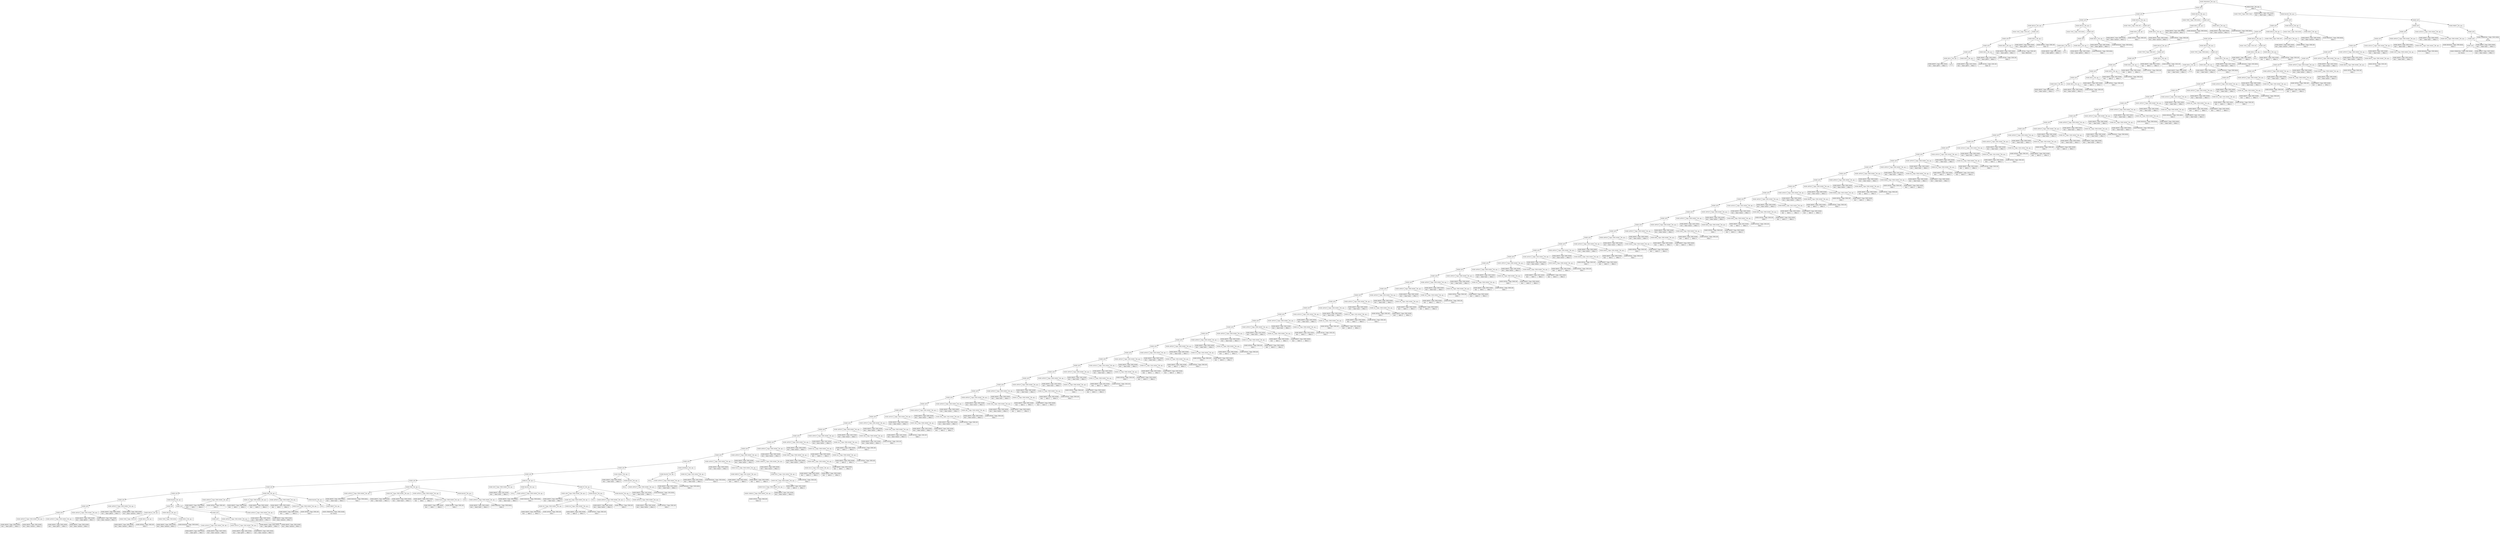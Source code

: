 digraph global_vars {
    N1 [shape=record, label="{{NODE PROGRAM|Nb. ops: 2}}"];
    N2 [shape=record, label="{{NODE LIST}}"];
    N3 [shape=record, label="{{NODE LIST}}"];
    N4 [shape=record, label="{{NODE LIST}}"];
    N5 [shape=record, label="{{NODE DECLS|Nb. ops: 2}}"];
    N6 [shape=record, label="{{NODE TYPE|Type: TYPE INT}}"];
    edge[tailclip=true];
    N5 -> N6
    N7 [shape=record, label="{{NODE LIST}}"];
    N8 [shape=record, label="{{NODE LIST}}"];
    N9 [shape=record, label="{{NODE LIST}}"];
    N10 [shape=record, label="{{NODE LIST}}"];
    N11 [shape=record, label="{{NODE DECL|Nb. ops: 2}}"];
    N12 [shape=record, label="{{NODE IDENT|Type: TYPE NONE}|{<decl>Decl      |Ident: gINT1|Offset: 0}}"];
    edge[tailclip=true];
    N11 -> N12
    N13 [shape=record, label="{{NULL}}"];
    edge[tailclip=true];
    N11 -> N13
    edge[tailclip=true];
    N10 -> N11
    N14 [shape=record, label="{{NODE DECL|Nb. ops: 2}}"];
    N15 [shape=record, label="{{NODE IDENT|Type: TYPE NONE}|{<decl>Decl      |Ident: gINT2|Offset: 0}}"];
    edge[tailclip=true];
    N14 -> N15
    N16 [shape=record, label="{{NODE INTVAL|Type: TYPE INT}|{Value: 20}}"];
    edge[tailclip=true];
    N14 -> N16
    edge[tailclip=true];
    N10 -> N14
    edge[tailclip=true];
    N9 -> N10
    N17 [shape=record, label="{{NODE DECL|Nb. ops: 2}}"];
    N18 [shape=record, label="{{NODE IDENT|Type: TYPE NONE}|{<decl>Decl      |Ident: gINT3|Offset: 0}}"];
    edge[tailclip=true];
    N17 -> N18
    N19 [shape=record, label="{{NODE INTVAL|Type: TYPE INT}|{Value: 5}}"];
    edge[tailclip=true];
    N17 -> N19
    edge[tailclip=true];
    N9 -> N17
    edge[tailclip=true];
    N8 -> N9
    N20 [shape=record, label="{{NODE DECL|Nb. ops: 2}}"];
    N21 [shape=record, label="{{NODE IDENT|Type: TYPE NONE}|{<decl>Decl      |Ident: gINT4|Offset: 0}}"];
    edge[tailclip=true];
    N20 -> N21
    N22 [shape=record, label="{{NODE INTVAL|Type: TYPE INT}|{Value: 268435455}}"];
    edge[tailclip=true];
    N20 -> N22
    edge[tailclip=true];
    N8 -> N20
    edge[tailclip=true];
    N7 -> N8
    N23 [shape=record, label="{{NODE DECL|Nb. ops: 2}}"];
    N24 [shape=record, label="{{NODE IDENT|Type: TYPE NONE}|{<decl>Decl      |Ident: gINT5|Offset: 0}}"];
    edge[tailclip=true];
    N23 -> N24
    N25 [shape=record, label="{{NODE INTVAL|Type: TYPE INT}|{Value: 10}}"];
    edge[tailclip=true];
    N23 -> N25
    edge[tailclip=true];
    N7 -> N23
    edge[tailclip=true];
    N5 -> N7
    edge[tailclip=true];
    N4 -> N5
    N26 [shape=record, label="{{NODE DECLS|Nb. ops: 2}}"];
    N27 [shape=record, label="{{NODE TYPE|Type: TYPE BOOL}}"];
    edge[tailclip=true];
    N26 -> N27
    N28 [shape=record, label="{{NODE LIST}}"];
    N29 [shape=record, label="{{NODE LIST}}"];
    N30 [shape=record, label="{{NODE DECL|Nb. ops: 2}}"];
    N31 [shape=record, label="{{NODE IDENT|Type: TYPE NONE}|{<decl>Decl      |Ident: gBOO1|Offset: 0}}"];
    edge[tailclip=true];
    N30 -> N31
    N32 [shape=record, label="{{NULL}}"];
    edge[tailclip=true];
    N30 -> N32
    edge[tailclip=true];
    N29 -> N30
    N33 [shape=record, label="{{NODE DECL|Nb. ops: 2}}"];
    N34 [shape=record, label="{{NODE IDENT|Type: TYPE NONE}|{<decl>Decl      |Ident: gBOO2|Offset: 0}}"];
    edge[tailclip=true];
    N33 -> N34
    N35 [shape=record, label="{{NODE BOOLVAL|Type: TYPE BOOL}|{Value: 1}}"];
    edge[tailclip=true];
    N33 -> N35
    edge[tailclip=true];
    N29 -> N33
    edge[tailclip=true];
    N28 -> N29
    N36 [shape=record, label="{{NODE DECL|Nb. ops: 2}}"];
    N37 [shape=record, label="{{NODE IDENT|Type: TYPE NONE}|{<decl>Decl      |Ident: gBOO3|Offset: 0}}"];
    edge[tailclip=true];
    N36 -> N37
    N38 [shape=record, label="{{NODE BOOLVAL|Type: TYPE BOOL}|{Value: 0}}"];
    edge[tailclip=true];
    N36 -> N38
    edge[tailclip=true];
    N28 -> N36
    edge[tailclip=true];
    N26 -> N28
    edge[tailclip=true];
    N4 -> N26
    edge[tailclip=true];
    N3 -> N4
    N39 [shape=record, label="{{NODE DECLS|Nb. ops: 2}}"];
    N40 [shape=record, label="{{NODE TYPE|Type: TYPE INT}}"];
    edge[tailclip=true];
    N39 -> N40
    N41 [shape=record, label="{{NODE LIST}}"];
    N42 [shape=record, label="{{NODE DECL|Nb. ops: 2}}"];
    N43 [shape=record, label="{{NODE IDENT|Type: TYPE NONE}|{<decl>Decl      |Ident: context1|Offset: 0}}"];
    edge[tailclip=true];
    N42 -> N43
    N44 [shape=record, label="{{NODE INTVAL|Type: TYPE INT}|{Value: 1}}"];
    edge[tailclip=true];
    N42 -> N44
    edge[tailclip=true];
    N41 -> N42
    N45 [shape=record, label="{{NODE DECL|Nb. ops: 2}}"];
    N46 [shape=record, label="{{NODE IDENT|Type: TYPE NONE}|{<decl>Decl      |Ident: context2|Offset: 0}}"];
    edge[tailclip=true];
    N45 -> N46
    N47 [shape=record, label="{{NODE INTVAL|Type: TYPE INT}|{Value: 2}}"];
    edge[tailclip=true];
    N45 -> N47
    edge[tailclip=true];
    N41 -> N45
    edge[tailclip=true];
    N39 -> N41
    edge[tailclip=true];
    N3 -> N39
    edge[tailclip=true];
    N2 -> N3
    N48 [shape=record, label="{{NODE DECLS|Nb. ops: 2}}"];
    N49 [shape=record, label="{{NODE TYPE|Type: TYPE BOOL}}"];
    edge[tailclip=true];
    N48 -> N49
    N50 [shape=record, label="{{NODE LIST}}"];
    N51 [shape=record, label="{{NODE DECL|Nb. ops: 2}}"];
    N52 [shape=record, label="{{NODE IDENT|Type: TYPE NONE}|{<decl>Decl      |Ident: context3|Offset: 0}}"];
    edge[tailclip=true];
    N51 -> N52
    N53 [shape=record, label="{{NODE BOOLVAL|Type: TYPE BOOL}|{Value: 1}}"];
    edge[tailclip=true];
    N51 -> N53
    edge[tailclip=true];
    N50 -> N51
    N54 [shape=record, label="{{NODE DECL|Nb. ops: 2}}"];
    N55 [shape=record, label="{{NODE IDENT|Type: TYPE NONE}|{<decl>Decl      |Ident: context4|Offset: 0}}"];
    edge[tailclip=true];
    N54 -> N55
    N56 [shape=record, label="{{NODE BOOLVAL|Type: TYPE BOOL}|{Value: 0}}"];
    edge[tailclip=true];
    N54 -> N56
    edge[tailclip=true];
    N50 -> N54
    edge[tailclip=true];
    N48 -> N50
    edge[tailclip=true];
    N2 -> N48
    edge[tailclip=true];
    N1 -> N2
    N57 [shape=record, label="{{NODE FUNC|Nb. ops: 3}|{offset: 0}}"];
    N58 [shape=record, label="{{NODE TYPE|Type: TYPE VOID}}"];
    edge[tailclip=true];
    N57 -> N58
    N59 [shape=record, label="{{NODE IDENT|Type: TYPE NONE}|{<decl>Decl      |Ident: main|Offset: 0}}"];
    edge[tailclip=true];
    N57 -> N59
    N60 [shape=record, label="{{NODE BLOCK|Nb. ops: 2}}"];
    N61 [shape=record, label="{{NODE LIST}}"];
    N62 [shape=record, label="{{NODE LIST}}"];
    N63 [shape=record, label="{{NODE LIST}}"];
    N64 [shape=record, label="{{NODE LIST}}"];
    N65 [shape=record, label="{{NODE DECLS|Nb. ops: 2}}"];
    N66 [shape=record, label="{{NODE TYPE|Type: TYPE INT}}"];
    edge[tailclip=true];
    N65 -> N66
    N67 [shape=record, label="{{NODE LIST}}"];
    N68 [shape=record, label="{{NODE LIST}}"];
    N69 [shape=record, label="{{NODE LIST}}"];
    N70 [shape=record, label="{{NODE LIST}}"];
    N71 [shape=record, label="{{NODE LIST}}"];
    N72 [shape=record, label="{{NODE DECL|Nb. ops: 2}}"];
    N73 [shape=record, label="{{NODE IDENT|Type: TYPE NONE}|{<decl>Decl      |Ident: entier1|Offset: 0}}"];
    edge[tailclip=true];
    N72 -> N73
    N74 [shape=record, label="{{NULL}}"];
    edge[tailclip=true];
    N72 -> N74
    edge[tailclip=true];
    N71 -> N72
    N75 [shape=record, label="{{NODE DECL|Nb. ops: 2}}"];
    N76 [shape=record, label="{{NODE IDENT|Type: TYPE NONE}|{<decl>Decl      |Ident: entier2|Offset: 0}}"];
    edge[tailclip=true];
    N75 -> N76
    N77 [shape=record, label="{{NODE INTVAL|Type: TYPE INT}|{Value: 32}}"];
    edge[tailclip=true];
    N75 -> N77
    edge[tailclip=true];
    N71 -> N75
    edge[tailclip=true];
    N70 -> N71
    N78 [shape=record, label="{{NODE DECL|Nb. ops: 2}}"];
    N79 [shape=record, label="{{NODE IDENT|Type: TYPE NONE}|{<decl>Decl      |Ident: a|Offset: 0}}"];
    edge[tailclip=true];
    N78 -> N79
    N80 [shape=record, label="{{NODE INTVAL|Type: TYPE INT}|{Value: 1}}"];
    edge[tailclip=true];
    N78 -> N80
    edge[tailclip=true];
    N70 -> N78
    edge[tailclip=true];
    N69 -> N70
    N81 [shape=record, label="{{NODE DECL|Nb. ops: 2}}"];
    N82 [shape=record, label="{{NODE IDENT|Type: TYPE NONE}|{<decl>Decl      |Ident: b|Offset: 0}}"];
    edge[tailclip=true];
    N81 -> N82
    N83 [shape=record, label="{{NODE INTVAL|Type: TYPE INT}|{Value: 2}}"];
    edge[tailclip=true];
    N81 -> N83
    edge[tailclip=true];
    N69 -> N81
    edge[tailclip=true];
    N68 -> N69
    N84 [shape=record, label="{{NODE DECL|Nb. ops: 2}}"];
    N85 [shape=record, label="{{NODE IDENT|Type: TYPE NONE}|{<decl>Decl      |Ident: c|Offset: 0}}"];
    edge[tailclip=true];
    N84 -> N85
    N86 [shape=record, label="{{NODE INTVAL|Type: TYPE INT}|{Value: 3}}"];
    edge[tailclip=true];
    N84 -> N86
    edge[tailclip=true];
    N68 -> N84
    edge[tailclip=true];
    N67 -> N68
    N87 [shape=record, label="{{NODE DECL|Nb. ops: 2}}"];
    N88 [shape=record, label="{{NODE IDENT|Type: TYPE NONE}|{<decl>Decl      |Ident: d|Offset: 0}}"];
    edge[tailclip=true];
    N87 -> N88
    N89 [shape=record, label="{{NODE INTVAL|Type: TYPE INT}|{Value: 16}}"];
    edge[tailclip=true];
    N87 -> N89
    edge[tailclip=true];
    N67 -> N87
    edge[tailclip=true];
    N65 -> N67
    edge[tailclip=true];
    N64 -> N65
    N90 [shape=record, label="{{NODE DECLS|Nb. ops: 2}}"];
    N91 [shape=record, label="{{NODE TYPE|Type: TYPE BOOL}}"];
    edge[tailclip=true];
    N90 -> N91
    N92 [shape=record, label="{{NODE LIST}}"];
    N93 [shape=record, label="{{NODE LIST}}"];
    N94 [shape=record, label="{{NODE DECL|Nb. ops: 2}}"];
    N95 [shape=record, label="{{NODE IDENT|Type: TYPE NONE}|{<decl>Decl      |Ident: bool1|Offset: 0}}"];
    edge[tailclip=true];
    N94 -> N95
    N96 [shape=record, label="{{NULL}}"];
    edge[tailclip=true];
    N94 -> N96
    edge[tailclip=true];
    N93 -> N94
    N97 [shape=record, label="{{NODE DECL|Nb. ops: 2}}"];
    N98 [shape=record, label="{{NODE IDENT|Type: TYPE NONE}|{<decl>Decl      |Ident: bool2|Offset: 0}}"];
    edge[tailclip=true];
    N97 -> N98
    N99 [shape=record, label="{{NODE BOOLVAL|Type: TYPE BOOL}|{Value: 1}}"];
    edge[tailclip=true];
    N97 -> N99
    edge[tailclip=true];
    N93 -> N97
    edge[tailclip=true];
    N92 -> N93
    N100 [shape=record, label="{{NODE DECL|Nb. ops: 2}}"];
    N101 [shape=record, label="{{NODE IDENT|Type: TYPE NONE}|{<decl>Decl      |Ident: bool3|Offset: 0}}"];
    edge[tailclip=true];
    N100 -> N101
    N102 [shape=record, label="{{NODE BOOLVAL|Type: TYPE BOOL}|{Value: 0}}"];
    edge[tailclip=true];
    N100 -> N102
    edge[tailclip=true];
    N92 -> N100
    edge[tailclip=true];
    N90 -> N92
    edge[tailclip=true];
    N64 -> N90
    edge[tailclip=true];
    N63 -> N64
    N103 [shape=record, label="{{NODE DECLS|Nb. ops: 2}}"];
    N104 [shape=record, label="{{NODE TYPE|Type: TYPE INT}}"];
    edge[tailclip=true];
    N103 -> N104
    N105 [shape=record, label="{{NODE LIST}}"];
    N106 [shape=record, label="{{NODE DECL|Nb. ops: 2}}"];
    N107 [shape=record, label="{{NODE IDENT|Type: TYPE NONE}|{<decl>Decl      |Ident: i|Offset: 0}}"];
    edge[tailclip=true];
    N106 -> N107
    N108 [shape=record, label="{{NULL}}"];
    edge[tailclip=true];
    N106 -> N108
    edge[tailclip=true];
    N105 -> N106
    N109 [shape=record, label="{{NODE DECL|Nb. ops: 2}}"];
    N110 [shape=record, label="{{NODE IDENT|Type: TYPE NONE}|{<decl>Decl      |Ident: e|Offset: 0}}"];
    edge[tailclip=true];
    N109 -> N110
    N111 [shape=record, label="{{NODE INTVAL|Type: TYPE INT}|{Value: 5}}"];
    edge[tailclip=true];
    N109 -> N111
    edge[tailclip=true];
    N105 -> N109
    edge[tailclip=true];
    N103 -> N105
    edge[tailclip=true];
    N63 -> N103
    edge[tailclip=true];
    N62 -> N63
    N112 [shape=record, label="{{NODE DECLS|Nb. ops: 2}}"];
    N113 [shape=record, label="{{NODE TYPE|Type: TYPE INT}}"];
    edge[tailclip=true];
    N112 -> N113
    N114 [shape=record, label="{{NODE DECL|Nb. ops: 2}}"];
    N115 [shape=record, label="{{NODE IDENT|Type: TYPE NONE}|{<decl>Decl      |Ident: context1|Offset: 0}}"];
    edge[tailclip=true];
    N114 -> N115
    N116 [shape=record, label="{{NODE INTVAL|Type: TYPE INT}|{Value: 3}}"];
    edge[tailclip=true];
    N114 -> N116
    edge[tailclip=true];
    N112 -> N114
    edge[tailclip=true];
    N62 -> N112
    edge[tailclip=true];
    N61 -> N62
    N117 [shape=record, label="{{NODE DECLS|Nb. ops: 2}}"];
    N118 [shape=record, label="{{NODE TYPE|Type: TYPE BOOL}}"];
    edge[tailclip=true];
    N117 -> N118
    N119 [shape=record, label="{{NODE DECL|Nb. ops: 2}}"];
    N120 [shape=record, label="{{NODE IDENT|Type: TYPE NONE}|{<decl>Decl      |Ident: context3|Offset: 0}}"];
    edge[tailclip=true];
    N119 -> N120
    N121 [shape=record, label="{{NODE BOOLVAL|Type: TYPE BOOL}|{Value: 0}}"];
    edge[tailclip=true];
    N119 -> N121
    edge[tailclip=true];
    N117 -> N119
    edge[tailclip=true];
    N61 -> N117
    edge[tailclip=true];
    N60 -> N61
    N122 [shape=record, label="{{NODE LIST}}"];
    N123 [shape=record, label="{{NODE LIST}}"];
    N124 [shape=record, label="{{NODE LIST}}"];
    N125 [shape=record, label="{{NODE LIST}}"];
    N126 [shape=record, label="{{NODE LIST}}"];
    N127 [shape=record, label="{{NODE LIST}}"];
    N128 [shape=record, label="{{NODE LIST}}"];
    N129 [shape=record, label="{{NODE LIST}}"];
    N130 [shape=record, label="{{NODE LIST}}"];
    N131 [shape=record, label="{{NODE LIST}}"];
    N132 [shape=record, label="{{NODE LIST}}"];
    N133 [shape=record, label="{{NODE LIST}}"];
    N134 [shape=record, label="{{NODE LIST}}"];
    N135 [shape=record, label="{{NODE LIST}}"];
    N136 [shape=record, label="{{NODE LIST}}"];
    N137 [shape=record, label="{{NODE LIST}}"];
    N138 [shape=record, label="{{NODE LIST}}"];
    N139 [shape=record, label="{{NODE LIST}}"];
    N140 [shape=record, label="{{NODE LIST}}"];
    N141 [shape=record, label="{{NODE LIST}}"];
    N142 [shape=record, label="{{NODE LIST}}"];
    N143 [shape=record, label="{{NODE LIST}}"];
    N144 [shape=record, label="{{NODE LIST}}"];
    N145 [shape=record, label="{{NODE LIST}}"];
    N146 [shape=record, label="{{NODE LIST}}"];
    N147 [shape=record, label="{{NODE LIST}}"];
    N148 [shape=record, label="{{NODE LIST}}"];
    N149 [shape=record, label="{{NODE LIST}}"];
    N150 [shape=record, label="{{NODE LIST}}"];
    N151 [shape=record, label="{{NODE LIST}}"];
    N152 [shape=record, label="{{NODE LIST}}"];
    N153 [shape=record, label="{{NODE LIST}}"];
    N154 [shape=record, label="{{NODE LIST}}"];
    N155 [shape=record, label="{{NODE LIST}}"];
    N156 [shape=record, label="{{NODE LIST}}"];
    N157 [shape=record, label="{{NODE LIST}}"];
    N158 [shape=record, label="{{NODE LIST}}"];
    N159 [shape=record, label="{{NODE LIST}}"];
    N160 [shape=record, label="{{NODE LIST}}"];
    N161 [shape=record, label="{{NODE LIST}}"];
    N162 [shape=record, label="{{NODE LIST}}"];
    N163 [shape=record, label="{{NODE LIST}}"];
    N164 [shape=record, label="{{NODE LIST}}"];
    N165 [shape=record, label="{{NODE LIST}}"];
    N166 [shape=record, label="{{NODE LIST}}"];
    N167 [shape=record, label="{{NODE LIST}}"];
    N168 [shape=record, label="{{NODE LIST}}"];
    N169 [shape=record, label="{{NODE LIST}}"];
    N170 [shape=record, label="{{NODE LIST}}"];
    N171 [shape=record, label="{{NODE LIST}}"];
    N172 [shape=record, label="{{NODE LIST}}"];
    N173 [shape=record, label="{{NODE LIST}}"];
    N174 [shape=record, label="{{NODE LIST}}"];
    N175 [shape=record, label="{{NODE LIST}}"];
    N176 [shape=record, label="{{NODE LIST}}"];
    N177 [shape=record, label="{{NODE LIST}}"];
    N178 [shape=record, label="{{NODE LIST}}"];
    N179 [shape=record, label="{{NODE LIST}}"];
    N180 [shape=record, label="{{NODE LIST}}"];
    N181 [shape=record, label="{{NODE LIST}}"];
    N182 [shape=record, label="{{NODE LIST}}"];
    N183 [shape=record, label="{{NODE LIST}}"];
    N184 [shape=record, label="{{NODE LIST}}"];
    N185 [shape=record, label="{{NODE LIST}}"];
    N186 [shape=record, label="{{NODE LIST}}"];
    N187 [shape=record, label="{{NODE LIST}}"];
    N188 [shape=record, label="{{NODE LIST}}"];
    N189 [shape=record, label="{{NODE LIST}}"];
    N190 [shape=record, label="{{NODE LIST}}"];
    N191 [shape=record, label="{{NODE LIST}}"];
    N192 [shape=record, label="{{NODE LIST}}"];
    N193 [shape=record, label="{{NODE LIST}}"];
    N194 [shape=record, label="{{NODE LIST}}"];
    N195 [shape=record, label="{{NODE LIST}}"];
    N196 [shape=record, label="{{NODE LIST}}"];
    N197 [shape=record, label="{{NODE LIST}}"];
    N198 [shape=record, label="{{NODE LIST}}"];
    N199 [shape=record, label="{{NODE LIST}}"];
    N200 [shape=record, label="{{NODE AFFECT|Type: TYPE NONE|Nb. ops: 2}}"];
    N201 [shape=record, label="{{NODE IDENT|Type: TYPE NONE}|{<decl>Decl      |Ident: gINT1|Offset: 0}}"];
    edge[tailclip=true];
    N200 -> N201
    N202 [shape=record, label="{{NODE IDENT|Type: TYPE NONE}|{<decl>Decl      |Ident: context1|Offset: 0}}"];
    edge[tailclip=true];
    N200 -> N202
    edge[tailclip=true];
    N199 -> N200
    N203 [shape=record, label="{{NODE AFFECT|Type: TYPE NONE|Nb. ops: 2}}"];
    N204 [shape=record, label="{{NODE IDENT|Type: TYPE NONE}|{<decl>Decl      |Ident: gINT1|Offset: 0}}"];
    edge[tailclip=true];
    N203 -> N204
    N205 [shape=record, label="{{NODE IDENT|Type: TYPE NONE}|{<decl>Decl      |Ident: context2|Offset: 0}}"];
    edge[tailclip=true];
    N203 -> N205
    edge[tailclip=true];
    N199 -> N203
    edge[tailclip=true];
    N198 -> N199
    N206 [shape=record, label="{{NODE AFFECT|Type: TYPE NONE|Nb. ops: 2}}"];
    N207 [shape=record, label="{{NODE IDENT|Type: TYPE NONE}|{<decl>Decl      |Ident: gBOO1|Offset: 0}}"];
    edge[tailclip=true];
    N206 -> N207
    N208 [shape=record, label="{{NODE IDENT|Type: TYPE NONE}|{<decl>Decl      |Ident: context3|Offset: 0}}"];
    edge[tailclip=true];
    N206 -> N208
    edge[tailclip=true];
    N198 -> N206
    edge[tailclip=true];
    N197 -> N198
    N209 [shape=record, label="{{NODE AFFECT|Type: TYPE NONE|Nb. ops: 2}}"];
    N210 [shape=record, label="{{NODE IDENT|Type: TYPE NONE}|{<decl>Decl      |Ident: gBOO1|Offset: 0}}"];
    edge[tailclip=true];
    N209 -> N210
    N211 [shape=record, label="{{NODE IDENT|Type: TYPE NONE}|{<decl>Decl      |Ident: context4|Offset: 0}}"];
    edge[tailclip=true];
    N209 -> N211
    edge[tailclip=true];
    N197 -> N209
    edge[tailclip=true];
    N196 -> N197
    N212 [shape=record, label="{{NODE BLOCK|Nb. ops: 2}}"];
    N213 [shape=record, label="{{NODE LIST}}"];
    N214 [shape=record, label="{{NODE DECLS|Nb. ops: 2}}"];
    N215 [shape=record, label="{{NODE TYPE|Type: TYPE INT}}"];
    edge[tailclip=true];
    N214 -> N215
    N216 [shape=record, label="{{NODE DECL|Nb. ops: 2}}"];
    N217 [shape=record, label="{{NODE IDENT|Type: TYPE NONE}|{<decl>Decl      |Ident: context2|Offset: 0}}"];
    edge[tailclip=true];
    N216 -> N217
    N218 [shape=record, label="{{NODE INTVAL|Type: TYPE INT}|{Value: 4}}"];
    edge[tailclip=true];
    N216 -> N218
    edge[tailclip=true];
    N214 -> N216
    edge[tailclip=true];
    N213 -> N214
    N219 [shape=record, label="{{NODE DECLS|Nb. ops: 2}}"];
    N220 [shape=record, label="{{NODE TYPE|Type: TYPE BOOL}}"];
    edge[tailclip=true];
    N219 -> N220
    N221 [shape=record, label="{{NODE DECL|Nb. ops: 2}}"];
    N222 [shape=record, label="{{NODE IDENT|Type: TYPE NONE}|{<decl>Decl      |Ident: context4|Offset: 0}}"];
    edge[tailclip=true];
    N221 -> N222
    N223 [shape=record, label="{{NODE BOOLVAL|Type: TYPE BOOL}|{Value: 1}}"];
    edge[tailclip=true];
    N221 -> N223
    edge[tailclip=true];
    N219 -> N221
    edge[tailclip=true];
    N213 -> N219
    edge[tailclip=true];
    N212 -> N213
    N224 [shape=record, label="{{NODE LIST}}"];
    N225 [shape=record, label="{{NODE LIST}}"];
    N226 [shape=record, label="{{NODE LIST}}"];
    N227 [shape=record, label="{{NODE AFFECT|Type: TYPE NONE|Nb. ops: 2}}"];
    N228 [shape=record, label="{{NODE IDENT|Type: TYPE NONE}|{<decl>Decl      |Ident: gINT1|Offset: 0}}"];
    edge[tailclip=true];
    N227 -> N228
    N229 [shape=record, label="{{NODE IDENT|Type: TYPE NONE}|{<decl>Decl      |Ident: context1|Offset: 0}}"];
    edge[tailclip=true];
    N227 -> N229
    edge[tailclip=true];
    N226 -> N227
    N230 [shape=record, label="{{NODE AFFECT|Type: TYPE NONE|Nb. ops: 2}}"];
    N231 [shape=record, label="{{NODE IDENT|Type: TYPE NONE}|{<decl>Decl      |Ident: gINT1|Offset: 0}}"];
    edge[tailclip=true];
    N230 -> N231
    N232 [shape=record, label="{{NODE IDENT|Type: TYPE NONE}|{<decl>Decl      |Ident: context2|Offset: 0}}"];
    edge[tailclip=true];
    N230 -> N232
    edge[tailclip=true];
    N226 -> N230
    edge[tailclip=true];
    N225 -> N226
    N233 [shape=record, label="{{NODE AFFECT|Type: TYPE NONE|Nb. ops: 2}}"];
    N234 [shape=record, label="{{NODE IDENT|Type: TYPE NONE}|{<decl>Decl      |Ident: gBOO1|Offset: 0}}"];
    edge[tailclip=true];
    N233 -> N234
    N235 [shape=record, label="{{NODE IDENT|Type: TYPE NONE}|{<decl>Decl      |Ident: context3|Offset: 0}}"];
    edge[tailclip=true];
    N233 -> N235
    edge[tailclip=true];
    N225 -> N233
    edge[tailclip=true];
    N224 -> N225
    N236 [shape=record, label="{{NODE AFFECT|Type: TYPE NONE|Nb. ops: 2}}"];
    N237 [shape=record, label="{{NODE IDENT|Type: TYPE NONE}|{<decl>Decl      |Ident: gBOO1|Offset: 0}}"];
    edge[tailclip=true];
    N236 -> N237
    N238 [shape=record, label="{{NODE IDENT|Type: TYPE NONE}|{<decl>Decl      |Ident: context4|Offset: 0}}"];
    edge[tailclip=true];
    N236 -> N238
    edge[tailclip=true];
    N224 -> N236
    edge[tailclip=true];
    N212 -> N224
    edge[tailclip=true];
    N196 -> N212
    edge[tailclip=true];
    N195 -> N196
    N239 [shape=record, label="{{NODE FOR|Nb. ops: 4}}"];
    N240 [shape=record, label="{{NODE AFFECT|Type: TYPE NONE|Nb. ops: 2}}"];
    N241 [shape=record, label="{{NODE IDENT|Type: TYPE NONE}|{<decl>Decl      |Ident: i|Offset: 0}}"];
    edge[tailclip=true];
    N240 -> N241
    N242 [shape=record, label="{{NODE INTVAL|Type: TYPE INT}|{Value: 0}}"];
    edge[tailclip=true];
    N240 -> N242
    edge[tailclip=true];
    N239 -> N240
    N243 [shape=record, label="{{NODE LT|Type: TYPE NONE|Nb. ops: 2}}"];
    N244 [shape=record, label="{{NODE IDENT|Type: TYPE NONE}|{<decl>Decl      |Ident: i|Offset: 0}}"];
    edge[tailclip=true];
    N243 -> N244
    N245 [shape=record, label="{{NODE IDENT|Type: TYPE NONE}|{<decl>Decl      |Ident: e|Offset: 0}}"];
    edge[tailclip=true];
    N243 -> N245
    edge[tailclip=true];
    N239 -> N243
    N246 [shape=record, label="{{NODE AFFECT|Type: TYPE NONE|Nb. ops: 2}}"];
    N247 [shape=record, label="{{NODE IDENT|Type: TYPE NONE}|{<decl>Decl      |Ident: i|Offset: 0}}"];
    edge[tailclip=true];
    N246 -> N247
    N248 [shape=record, label="{{NODE PLUS|Type: TYPE NONE|Nb. ops: 2}}"];
    N249 [shape=record, label="{{NODE IDENT|Type: TYPE NONE}|{<decl>Decl      |Ident: i|Offset: 0}}"];
    edge[tailclip=true];
    N248 -> N249
    N250 [shape=record, label="{{NODE INTVAL|Type: TYPE INT}|{Value: 1}}"];
    edge[tailclip=true];
    N248 -> N250
    edge[tailclip=true];
    N246 -> N248
    edge[tailclip=true];
    N239 -> N246
    N251 [shape=record, label="{{NODE BLOCK|Nb. ops: 2}}"];
    N252 [shape=record, label="{{NULL}}"];
    edge[tailclip=true];
    N251 -> N252
    N253 [shape=record, label="{{NODE PRINT|Nb. ops: 1}}"];
    N254 [shape=record, label="{{NODE STRINGVAL|Type: TYPE NONE}|{val: Coucou}}"];
    edge[tailclip=true];
    N253 -> N254
    edge[tailclip=true];
    N251 -> N253
    edge[tailclip=true];
    N239 -> N251
    edge[tailclip=true];
    N195 -> N239
    edge[tailclip=true];
    N194 -> N195
    N255 [shape=record, label="{{NODE FOR|Nb. ops: 4}}"];
    N256 [shape=record, label="{{NODE AFFECT|Type: TYPE NONE|Nb. ops: 2}}"];
    N257 [shape=record, label="{{NODE IDENT|Type: TYPE NONE}|{<decl>Decl      |Ident: bool2|Offset: 0}}"];
    edge[tailclip=true];
    N256 -> N257
    N258 [shape=record, label="{{NODE BOOLVAL|Type: TYPE BOOL}|{Value: 1}}"];
    edge[tailclip=true];
    N256 -> N258
    edge[tailclip=true];
    N255 -> N256
    N259 [shape=record, label="{{NODE NE|Type: TYPE NONE|Nb. ops: 2}}"];
    N260 [shape=record, label="{{NODE IDENT|Type: TYPE NONE}|{<decl>Decl      |Ident: bool2|Offset: 0}}"];
    edge[tailclip=true];
    N259 -> N260
    N261 [shape=record, label="{{NODE IDENT|Type: TYPE NONE}|{<decl>Decl      |Ident: bool3|Offset: 0}}"];
    edge[tailclip=true];
    N259 -> N261
    edge[tailclip=true];
    N255 -> N259
    N262 [shape=record, label="{{NODE AFFECT|Type: TYPE NONE|Nb. ops: 2}}"];
    N263 [shape=record, label="{{NODE IDENT|Type: TYPE NONE}|{<decl>Decl      |Ident: i|Offset: 0}}"];
    edge[tailclip=true];
    N262 -> N263
    N264 [shape=record, label="{{NODE PLUS|Type: TYPE NONE|Nb. ops: 2}}"];
    N265 [shape=record, label="{{NODE IDENT|Type: TYPE NONE}|{<decl>Decl      |Ident: i|Offset: 0}}"];
    edge[tailclip=true];
    N264 -> N265
    N266 [shape=record, label="{{NODE INTVAL|Type: TYPE INT}|{Value: 1}}"];
    edge[tailclip=true];
    N264 -> N266
    edge[tailclip=true];
    N262 -> N264
    edge[tailclip=true];
    N255 -> N262
    N267 [shape=record, label="{{NODE BLOCK|Nb. ops: 2}}"];
    N268 [shape=record, label="{{NULL}}"];
    edge[tailclip=true];
    N267 -> N268
    N269 [shape=record, label="{{NODE AFFECT|Type: TYPE NONE|Nb. ops: 2}}"];
    N270 [shape=record, label="{{NODE IDENT|Type: TYPE NONE}|{<decl>Decl      |Ident: bool2|Offset: 0}}"];
    edge[tailclip=true];
    N269 -> N270
    N271 [shape=record, label="{{NODE BOOLVAL|Type: TYPE BOOL}|{Value: 0}}"];
    edge[tailclip=true];
    N269 -> N271
    edge[tailclip=true];
    N267 -> N269
    edge[tailclip=true];
    N255 -> N267
    edge[tailclip=true];
    N194 -> N255
    edge[tailclip=true];
    N193 -> N194
    N272 [shape=record, label="{{NODE IF|Nb. ops: 3}}"];
    N273 [shape=record, label="{{NODE NOT|Type: TYPE NONE|Nb. ops: 1}}"];
    N274 [shape=record, label="{{NODE IDENT|Type: TYPE NONE}|{<decl>Decl      |Ident: bool2|Offset: 0}}"];
    edge[tailclip=true];
    N273 -> N274
    edge[tailclip=true];
    N272 -> N273
    N275 [shape=record, label="{{NODE BLOCK|Nb. ops: 2}}"];
    N276 [shape=record, label="{{NULL}}"];
    edge[tailclip=true];
    N275 -> N276
    N277 [shape=record, label="{{NODE AFFECT|Type: TYPE NONE|Nb. ops: 2}}"];
    N278 [shape=record, label="{{NODE IDENT|Type: TYPE NONE}|{<decl>Decl      |Ident: bool2|Offset: 0}}"];
    edge[tailclip=true];
    N277 -> N278
    N279 [shape=record, label="{{NODE BOOLVAL|Type: TYPE BOOL}|{Value: 1}}"];
    edge[tailclip=true];
    N277 -> N279
    edge[tailclip=true];
    N275 -> N277
    edge[tailclip=true];
    N272 -> N275
    N280 [shape=record, label="{{NODE IF|Nb. ops: 3}}"];
    N281 [shape=record, label="{{NODE AND|Type: TYPE NONE|Nb. ops: 2}}"];
    N282 [shape=record, label="{{NODE IDENT|Type: TYPE NONE}|{<decl>Decl      |Ident: bool2|Offset: 0}}"];
    edge[tailclip=true];
    N281 -> N282
    N283 [shape=record, label="{{NODE OR|Type: TYPE NONE|Nb. ops: 2}}"];
    N284 [shape=record, label="{{NODE EQ|Type: TYPE NONE|Nb. ops: 2}}"];
    N285 [shape=record, label="{{NODE IDENT|Type: TYPE NONE}|{<decl>Decl      |Ident: a|Offset: 0}}"];
    edge[tailclip=true];
    N284 -> N285
    N286 [shape=record, label="{{NODE INTVAL|Type: TYPE INT}|{Value: 1}}"];
    edge[tailclip=true];
    N284 -> N286
    edge[tailclip=true];
    N283 -> N284
    N287 [shape=record, label="{{NODE EQ|Type: TYPE NONE|Nb. ops: 2}}"];
    N288 [shape=record, label="{{NODE IDENT|Type: TYPE NONE}|{<decl>Decl      |Ident: b|Offset: 0}}"];
    edge[tailclip=true];
    N287 -> N288
    N289 [shape=record, label="{{NODE INTVAL|Type: TYPE INT}|{Value: 1}}"];
    edge[tailclip=true];
    N287 -> N289
    edge[tailclip=true];
    N283 -> N287
    edge[tailclip=true];
    N281 -> N283
    edge[tailclip=true];
    N280 -> N281
    N290 [shape=record, label="{{NODE BLOCK|Nb. ops: 2}}"];
    N291 [shape=record, label="{{NULL}}"];
    edge[tailclip=true];
    N290 -> N291
    N292 [shape=record, label="{{NODE AFFECT|Type: TYPE NONE|Nb. ops: 2}}"];
    N293 [shape=record, label="{{NODE IDENT|Type: TYPE NONE}|{<decl>Decl      |Ident: entier1|Offset: 0}}"];
    edge[tailclip=true];
    N292 -> N293
    N294 [shape=record, label="{{NODE INTVAL|Type: TYPE INT}|{Value: 0}}"];
    edge[tailclip=true];
    N292 -> N294
    edge[tailclip=true];
    N290 -> N292
    edge[tailclip=true];
    N280 -> N290
    N295 [shape=record, label="{{NODE BLOCK|Nb. ops: 2}}"];
    N296 [shape=record, label="{{NULL}}"];
    edge[tailclip=true];
    N295 -> N296
    N297 [shape=record, label="{{NODE AFFECT|Type: TYPE NONE|Nb. ops: 2}}"];
    N298 [shape=record, label="{{NODE IDENT|Type: TYPE NONE}|{<decl>Decl      |Ident: entier1|Offset: 0}}"];
    edge[tailclip=true];
    N297 -> N298
    N299 [shape=record, label="{{NODE INTVAL|Type: TYPE INT}|{Value: 1}}"];
    edge[tailclip=true];
    N297 -> N299
    edge[tailclip=true];
    N295 -> N297
    edge[tailclip=true];
    N280 -> N295
    edge[tailclip=true];
    N272 -> N280
    edge[tailclip=true];
    N193 -> N272
    edge[tailclip=true];
    N192 -> N193
    N300 [shape=record, label="{{NODE WHILE|Nb. ops: 2}}"];
    N301 [shape=record, label="{{NODE IDENT|Type: TYPE NONE}|{<decl>Decl      |Ident: bool2|Offset: 0}}"];
    edge[tailclip=true];
    N300 -> N301
    N302 [shape=record, label="{{NODE BLOCK|Nb. ops: 2}}"];
    N303 [shape=record, label="{{NULL}}"];
    edge[tailclip=true];
    N302 -> N303
    N304 [shape=record, label="{{NODE AFFECT|Type: TYPE NONE|Nb. ops: 2}}"];
    N305 [shape=record, label="{{NODE IDENT|Type: TYPE NONE}|{<decl>Decl      |Ident: bool2|Offset: 0}}"];
    edge[tailclip=true];
    N304 -> N305
    N306 [shape=record, label="{{NODE BOOLVAL|Type: TYPE BOOL}|{Value: 0}}"];
    edge[tailclip=true];
    N304 -> N306
    edge[tailclip=true];
    N302 -> N304
    edge[tailclip=true];
    N300 -> N302
    edge[tailclip=true];
    N192 -> N300
    edge[tailclip=true];
    N191 -> N192
    N307 [shape=record, label="{{NODE DOWHILE|Nb. ops: 2}}"];
    N308 [shape=record, label="{{NODE BLOCK|Nb. ops: 2}}"];
    N309 [shape=record, label="{{NULL}}"];
    edge[tailclip=true];
    N308 -> N309
    N310 [shape=record, label="{{NODE AFFECT|Type: TYPE NONE|Nb. ops: 2}}"];
    N311 [shape=record, label="{{NODE IDENT|Type: TYPE NONE}|{<decl>Decl      |Ident: bool2|Offset: 0}}"];
    edge[tailclip=true];
    N310 -> N311
    N312 [shape=record, label="{{NODE BOOLVAL|Type: TYPE BOOL}|{Value: 1}}"];
    edge[tailclip=true];
    N310 -> N312
    edge[tailclip=true];
    N308 -> N310
    edge[tailclip=true];
    N307 -> N308
    N313 [shape=record, label="{{NODE EQ|Type: TYPE NONE|Nb. ops: 2}}"];
    N314 [shape=record, label="{{NODE IDENT|Type: TYPE NONE}|{<decl>Decl      |Ident: bool2|Offset: 0}}"];
    edge[tailclip=true];
    N313 -> N314
    N315 [shape=record, label="{{NODE BOOLVAL|Type: TYPE BOOL}|{Value: 0}}"];
    edge[tailclip=true];
    N313 -> N315
    edge[tailclip=true];
    N307 -> N313
    edge[tailclip=true];
    N191 -> N307
    edge[tailclip=true];
    N190 -> N191
    N316 [shape=record, label="{{NODE AFFECT|Type: TYPE NONE|Nb. ops: 2}}"];
    N317 [shape=record, label="{{NODE IDENT|Type: TYPE NONE}|{<decl>Decl      |Ident: entier1|Offset: 0}}"];
    edge[tailclip=true];
    N316 -> N317
    N318 [shape=record, label="{{NODE PLUS|Type: TYPE NONE|Nb. ops: 2}}"];
    N319 [shape=record, label="{{NODE MINUS|Type: TYPE NONE|Nb. ops: 2}}"];
    N320 [shape=record, label="{{NODE IDENT|Type: TYPE NONE}|{<decl>Decl      |Ident: b|Offset: 0}}"];
    edge[tailclip=true];
    N319 -> N320
    N321 [shape=record, label="{{NODE IDENT|Type: TYPE NONE}|{<decl>Decl      |Ident: a|Offset: 0}}"];
    edge[tailclip=true];
    N319 -> N321
    edge[tailclip=true];
    N318 -> N319
    N322 [shape=record, label="{{NODE MUL|Type: TYPE NONE|Nb. ops: 2}}"];
    N323 [shape=record, label="{{NODE DIV|Type: TYPE NONE|Nb. ops: 2}}"];
    N324 [shape=record, label="{{NODE PLUS|Type: TYPE NONE|Nb. ops: 2}}"];
    N325 [shape=record, label="{{NODE UMINUS|Type: TYPE NONE|Nb. ops: 1}}"];
    N326 [shape=record, label="{{NODE INTVAL|Type: TYPE INT}|{Value: 32}}"];
    edge[tailclip=true];
    N325 -> N326
    edge[tailclip=true];
    N324 -> N325
    N327 [shape=record, label="{{NODE IDENT|Type: TYPE NONE}|{<decl>Decl      |Ident: entier2|Offset: 0}}"];
    edge[tailclip=true];
    N324 -> N327
    edge[tailclip=true];
    N323 -> N324
    N328 [shape=record, label="{{NODE IDENT|Type: TYPE NONE}|{<decl>Decl      |Ident: d|Offset: 0}}"];
    edge[tailclip=true];
    N323 -> N328
    edge[tailclip=true];
    N322 -> N323
    N329 [shape=record, label="{{NODE INTVAL|Type: TYPE INT}|{Value: 2}}"];
    edge[tailclip=true];
    N322 -> N329
    edge[tailclip=true];
    N318 -> N322
    edge[tailclip=true];
    N316 -> N318
    edge[tailclip=true];
    N190 -> N316
    edge[tailclip=true];
    N189 -> N190
    N330 [shape=record, label="{{NODE AFFECT|Type: TYPE NONE|Nb. ops: 2}}"];
    N331 [shape=record, label="{{NODE IDENT|Type: TYPE NONE}|{<decl>Decl      |Ident: entier1|Offset: 0}}"];
    edge[tailclip=true];
    N330 -> N331
    N332 [shape=record, label="{{NODE UMINUS|Type: TYPE NONE|Nb. ops: 1}}"];
    N333 [shape=record, label="{{NODE IDENT|Type: TYPE NONE}|{<decl>Decl      |Ident: entier2|Offset: 0}}"];
    edge[tailclip=true];
    N332 -> N333
    edge[tailclip=true];
    N330 -> N332
    edge[tailclip=true];
    N189 -> N330
    edge[tailclip=true];
    N188 -> N189
    N334 [shape=record, label="{{NODE AFFECT|Type: TYPE NONE|Nb. ops: 2}}"];
    N335 [shape=record, label="{{NODE IDENT|Type: TYPE NONE}|{<decl>Decl      |Ident: entier1|Offset: 0}}"];
    edge[tailclip=true];
    N334 -> N335
    N336 [shape=record, label="{{NODE MOD|Type: TYPE NONE|Nb. ops: 2}}"];
    N337 [shape=record, label="{{NODE IDENT|Type: TYPE NONE}|{<decl>Decl      |Ident: entier2|Offset: 0}}"];
    edge[tailclip=true];
    N336 -> N337
    N338 [shape=record, label="{{NODE MOD|Type: TYPE NONE|Nb. ops: 2}}"];
    N339 [shape=record, label="{{NODE PLUS|Type: TYPE NONE|Nb. ops: 2}}"];
    N340 [shape=record, label="{{NODE IDENT|Type: TYPE NONE}|{<decl>Decl      |Ident: d|Offset: 0}}"];
    edge[tailclip=true];
    N339 -> N340
    N341 [shape=record, label="{{NODE IDENT|Type: TYPE NONE}|{<decl>Decl      |Ident: a|Offset: 0}}"];
    edge[tailclip=true];
    N339 -> N341
    edge[tailclip=true];
    N338 -> N339
    N342 [shape=record, label="{{NODE IDENT|Type: TYPE NONE}|{<decl>Decl      |Ident: c|Offset: 0}}"];
    edge[tailclip=true];
    N338 -> N342
    edge[tailclip=true];
    N336 -> N338
    edge[tailclip=true];
    N334 -> N336
    edge[tailclip=true];
    N188 -> N334
    edge[tailclip=true];
    N187 -> N188
    N343 [shape=record, label="{{NODE AFFECT|Type: TYPE NONE|Nb. ops: 2}}"];
    N344 [shape=record, label="{{NODE IDENT|Type: TYPE NONE}|{<decl>Decl      |Ident: entier1|Offset: 0}}"];
    edge[tailclip=true];
    N343 -> N344
    N345 [shape=record, label="{{NODE SLL|Type: TYPE NONE|Nb. ops: 2}}"];
    N346 [shape=record, label="{{NODE IDENT|Type: TYPE NONE}|{<decl>Decl      |Ident: a|Offset: 0}}"];
    edge[tailclip=true];
    N345 -> N346
    N347 [shape=record, label="{{NODE SLL|Type: TYPE NONE|Nb. ops: 2}}"];
    N348 [shape=record, label="{{NODE IDENT|Type: TYPE NONE}|{<decl>Decl      |Ident: b|Offset: 0}}"];
    edge[tailclip=true];
    N347 -> N348
    N349 [shape=record, label="{{NODE INTVAL|Type: TYPE INT}|{Value: 1}}"];
    edge[tailclip=true];
    N347 -> N349
    edge[tailclip=true];
    N345 -> N347
    edge[tailclip=true];
    N343 -> N345
    edge[tailclip=true];
    N187 -> N343
    edge[tailclip=true];
    N186 -> N187
    N350 [shape=record, label="{{NODE AFFECT|Type: TYPE NONE|Nb. ops: 2}}"];
    N351 [shape=record, label="{{NODE IDENT|Type: TYPE NONE}|{<decl>Decl      |Ident: entier1|Offset: 0}}"];
    edge[tailclip=true];
    N350 -> N351
    N352 [shape=record, label="{{NODE SLL|Type: TYPE NONE|Nb. ops: 2}}"];
    N353 [shape=record, label="{{NODE IDENT|Type: TYPE NONE}|{<decl>Decl      |Ident: a|Offset: 0}}"];
    edge[tailclip=true];
    N352 -> N353
    N354 [shape=record, label="{{NODE INTVAL|Type: TYPE INT}|{Value: 2}}"];
    edge[tailclip=true];
    N352 -> N354
    edge[tailclip=true];
    N350 -> N352
    edge[tailclip=true];
    N186 -> N350
    edge[tailclip=true];
    N185 -> N186
    N355 [shape=record, label="{{NODE AFFECT|Type: TYPE NONE|Nb. ops: 2}}"];
    N356 [shape=record, label="{{NODE IDENT|Type: TYPE NONE}|{<decl>Decl      |Ident: entier1|Offset: 0}}"];
    edge[tailclip=true];
    N355 -> N356
    N357 [shape=record, label="{{NODE SRA|Type: TYPE NONE|Nb. ops: 2}}"];
    N358 [shape=record, label="{{NODE IDENT|Type: TYPE NONE}|{<decl>Decl      |Ident: entier2|Offset: 0}}"];
    edge[tailclip=true];
    N357 -> N358
    N359 [shape=record, label="{{NODE INTVAL|Type: TYPE INT}|{Value: 1}}"];
    edge[tailclip=true];
    N357 -> N359
    edge[tailclip=true];
    N355 -> N357
    edge[tailclip=true];
    N185 -> N355
    edge[tailclip=true];
    N184 -> N185
    N360 [shape=record, label="{{NODE AFFECT|Type: TYPE NONE|Nb. ops: 2}}"];
    N361 [shape=record, label="{{NODE IDENT|Type: TYPE NONE}|{<decl>Decl      |Ident: entier1|Offset: 0}}"];
    edge[tailclip=true];
    N360 -> N361
    N362 [shape=record, label="{{NODE SRA|Type: TYPE NONE|Nb. ops: 2}}"];
    N363 [shape=record, label="{{NODE IDENT|Type: TYPE NONE}|{<decl>Decl      |Ident: entier2|Offset: 0}}"];
    edge[tailclip=true];
    N362 -> N363
    N364 [shape=record, label="{{NODE INTVAL|Type: TYPE INT}|{Value: 1}}"];
    edge[tailclip=true];
    N362 -> N364
    edge[tailclip=true];
    N360 -> N362
    edge[tailclip=true];
    N184 -> N360
    edge[tailclip=true];
    N183 -> N184
    N365 [shape=record, label="{{NODE AFFECT|Type: TYPE NONE|Nb. ops: 2}}"];
    N366 [shape=record, label="{{NODE IDENT|Type: TYPE NONE}|{<decl>Decl      |Ident: entier1|Offset: 0}}"];
    edge[tailclip=true];
    N365 -> N366
    N367 [shape=record, label="{{NODE SRA|Type: TYPE NONE|Nb. ops: 2}}"];
    N368 [shape=record, label="{{NODE IDENT|Type: TYPE NONE}|{<decl>Decl      |Ident: entier2|Offset: 0}}"];
    edge[tailclip=true];
    N367 -> N368
    N369 [shape=record, label="{{NODE IDENT|Type: TYPE NONE}|{<decl>Decl      |Ident: a|Offset: 0}}"];
    edge[tailclip=true];
    N367 -> N369
    edge[tailclip=true];
    N365 -> N367
    edge[tailclip=true];
    N183 -> N365
    edge[tailclip=true];
    N182 -> N183
    N370 [shape=record, label="{{NODE AFFECT|Type: TYPE NONE|Nb. ops: 2}}"];
    N371 [shape=record, label="{{NODE IDENT|Type: TYPE NONE}|{<decl>Decl      |Ident: entier1|Offset: 0}}"];
    edge[tailclip=true];
    N370 -> N371
    N372 [shape=record, label="{{NODE SRL|Type: TYPE NONE|Nb. ops: 2}}"];
    N373 [shape=record, label="{{NODE IDENT|Type: TYPE NONE}|{<decl>Decl      |Ident: entier2|Offset: 0}}"];
    edge[tailclip=true];
    N372 -> N373
    N374 [shape=record, label="{{NODE INTVAL|Type: TYPE INT}|{Value: 1}}"];
    edge[tailclip=true];
    N372 -> N374
    edge[tailclip=true];
    N370 -> N372
    edge[tailclip=true];
    N182 -> N370
    edge[tailclip=true];
    N181 -> N182
    N375 [shape=record, label="{{NODE AFFECT|Type: TYPE NONE|Nb. ops: 2}}"];
    N376 [shape=record, label="{{NODE IDENT|Type: TYPE NONE}|{<decl>Decl      |Ident: entier1|Offset: 0}}"];
    edge[tailclip=true];
    N375 -> N376
    N377 [shape=record, label="{{NODE SRL|Type: TYPE NONE|Nb. ops: 2}}"];
    N378 [shape=record, label="{{NODE IDENT|Type: TYPE NONE}|{<decl>Decl      |Ident: entier2|Offset: 0}}"];
    edge[tailclip=true];
    N377 -> N378
    N379 [shape=record, label="{{NODE INTVAL|Type: TYPE INT}|{Value: 1}}"];
    edge[tailclip=true];
    N377 -> N379
    edge[tailclip=true];
    N375 -> N377
    edge[tailclip=true];
    N181 -> N375
    edge[tailclip=true];
    N180 -> N181
    N380 [shape=record, label="{{NODE AFFECT|Type: TYPE NONE|Nb. ops: 2}}"];
    N381 [shape=record, label="{{NODE IDENT|Type: TYPE NONE}|{<decl>Decl      |Ident: entier1|Offset: 0}}"];
    edge[tailclip=true];
    N380 -> N381
    N382 [shape=record, label="{{NODE SRL|Type: TYPE NONE|Nb. ops: 2}}"];
    N383 [shape=record, label="{{NODE IDENT|Type: TYPE NONE}|{<decl>Decl      |Ident: entier2|Offset: 0}}"];
    edge[tailclip=true];
    N382 -> N383
    N384 [shape=record, label="{{NODE IDENT|Type: TYPE NONE}|{<decl>Decl      |Ident: a|Offset: 0}}"];
    edge[tailclip=true];
    N382 -> N384
    edge[tailclip=true];
    N380 -> N382
    edge[tailclip=true];
    N180 -> N380
    edge[tailclip=true];
    N179 -> N180
    N385 [shape=record, label="{{NODE AFFECT|Type: TYPE NONE|Nb. ops: 2}}"];
    N386 [shape=record, label="{{NODE IDENT|Type: TYPE NONE}|{<decl>Decl      |Ident: bool1|Offset: 0}}"];
    edge[tailclip=true];
    N385 -> N386
    N387 [shape=record, label="{{NODE LT|Type: TYPE NONE|Nb. ops: 2}}"];
    N388 [shape=record, label="{{NODE IDENT|Type: TYPE NONE}|{<decl>Decl      |Ident: a|Offset: 0}}"];
    edge[tailclip=true];
    N387 -> N388
    N389 [shape=record, label="{{NODE IDENT|Type: TYPE NONE}|{<decl>Decl      |Ident: b|Offset: 0}}"];
    edge[tailclip=true];
    N387 -> N389
    edge[tailclip=true];
    N385 -> N387
    edge[tailclip=true];
    N179 -> N385
    edge[tailclip=true];
    N178 -> N179
    N390 [shape=record, label="{{NODE AFFECT|Type: TYPE NONE|Nb. ops: 2}}"];
    N391 [shape=record, label="{{NODE IDENT|Type: TYPE NONE}|{<decl>Decl      |Ident: bool1|Offset: 0}}"];
    edge[tailclip=true];
    N390 -> N391
    N392 [shape=record, label="{{NODE LT|Type: TYPE NONE|Nb. ops: 2}}"];
    N393 [shape=record, label="{{NODE IDENT|Type: TYPE NONE}|{<decl>Decl      |Ident: a|Offset: 0}}"];
    edge[tailclip=true];
    N392 -> N393
    N394 [shape=record, label="{{NODE INTVAL|Type: TYPE INT}|{Value: 1}}"];
    edge[tailclip=true];
    N392 -> N394
    edge[tailclip=true];
    N390 -> N392
    edge[tailclip=true];
    N178 -> N390
    edge[tailclip=true];
    N177 -> N178
    N395 [shape=record, label="{{NODE AFFECT|Type: TYPE NONE|Nb. ops: 2}}"];
    N396 [shape=record, label="{{NODE IDENT|Type: TYPE NONE}|{<decl>Decl      |Ident: bool1|Offset: 0}}"];
    edge[tailclip=true];
    N395 -> N396
    N397 [shape=record, label="{{NODE LT|Type: TYPE NONE|Nb. ops: 2}}"];
    N398 [shape=record, label="{{NODE INTVAL|Type: TYPE INT}|{Value: 1}}"];
    edge[tailclip=true];
    N397 -> N398
    N399 [shape=record, label="{{NODE IDENT|Type: TYPE NONE}|{<decl>Decl      |Ident: b|Offset: 0}}"];
    edge[tailclip=true];
    N397 -> N399
    edge[tailclip=true];
    N395 -> N397
    edge[tailclip=true];
    N177 -> N395
    edge[tailclip=true];
    N176 -> N177
    N400 [shape=record, label="{{NODE AFFECT|Type: TYPE NONE|Nb. ops: 2}}"];
    N401 [shape=record, label="{{NODE IDENT|Type: TYPE NONE}|{<decl>Decl      |Ident: bool1|Offset: 0}}"];
    edge[tailclip=true];
    N400 -> N401
    N402 [shape=record, label="{{NODE LT|Type: TYPE NONE|Nb. ops: 2}}"];
    N403 [shape=record, label="{{NODE IDENT|Type: TYPE NONE}|{<decl>Decl      |Ident: a|Offset: 0}}"];
    edge[tailclip=true];
    N402 -> N403
    N404 [shape=record, label="{{NODE INTVAL|Type: TYPE INT}|{Value: 1}}"];
    edge[tailclip=true];
    N402 -> N404
    edge[tailclip=true];
    N400 -> N402
    edge[tailclip=true];
    N176 -> N400
    edge[tailclip=true];
    N175 -> N176
    N405 [shape=record, label="{{NODE AFFECT|Type: TYPE NONE|Nb. ops: 2}}"];
    N406 [shape=record, label="{{NODE IDENT|Type: TYPE NONE}|{<decl>Decl      |Ident: bool1|Offset: 0}}"];
    edge[tailclip=true];
    N405 -> N406
    N407 [shape=record, label="{{NODE LT|Type: TYPE NONE|Nb. ops: 2}}"];
    N408 [shape=record, label="{{NODE INTVAL|Type: TYPE INT}|{Value: 1}}"];
    edge[tailclip=true];
    N407 -> N408
    N409 [shape=record, label="{{NODE IDENT|Type: TYPE NONE}|{<decl>Decl      |Ident: b|Offset: 0}}"];
    edge[tailclip=true];
    N407 -> N409
    edge[tailclip=true];
    N405 -> N407
    edge[tailclip=true];
    N175 -> N405
    edge[tailclip=true];
    N174 -> N175
    N410 [shape=record, label="{{NODE AFFECT|Type: TYPE NONE|Nb. ops: 2}}"];
    N411 [shape=record, label="{{NODE IDENT|Type: TYPE NONE}|{<decl>Decl      |Ident: bool1|Offset: 0}}"];
    edge[tailclip=true];
    N410 -> N411
    N412 [shape=record, label="{{NODE GT|Type: TYPE NONE|Nb. ops: 2}}"];
    N413 [shape=record, label="{{NODE IDENT|Type: TYPE NONE}|{<decl>Decl      |Ident: a|Offset: 0}}"];
    edge[tailclip=true];
    N412 -> N413
    N414 [shape=record, label="{{NODE IDENT|Type: TYPE NONE}|{<decl>Decl      |Ident: b|Offset: 0}}"];
    edge[tailclip=true];
    N412 -> N414
    edge[tailclip=true];
    N410 -> N412
    edge[tailclip=true];
    N174 -> N410
    edge[tailclip=true];
    N173 -> N174
    N415 [shape=record, label="{{NODE AFFECT|Type: TYPE NONE|Nb. ops: 2}}"];
    N416 [shape=record, label="{{NODE IDENT|Type: TYPE NONE}|{<decl>Decl      |Ident: bool1|Offset: 0}}"];
    edge[tailclip=true];
    N415 -> N416
    N417 [shape=record, label="{{NODE GT|Type: TYPE NONE|Nb. ops: 2}}"];
    N418 [shape=record, label="{{NODE IDENT|Type: TYPE NONE}|{<decl>Decl      |Ident: a|Offset: 0}}"];
    edge[tailclip=true];
    N417 -> N418
    N419 [shape=record, label="{{NODE INTVAL|Type: TYPE INT}|{Value: 1}}"];
    edge[tailclip=true];
    N417 -> N419
    edge[tailclip=true];
    N415 -> N417
    edge[tailclip=true];
    N173 -> N415
    edge[tailclip=true];
    N172 -> N173
    N420 [shape=record, label="{{NODE AFFECT|Type: TYPE NONE|Nb. ops: 2}}"];
    N421 [shape=record, label="{{NODE IDENT|Type: TYPE NONE}|{<decl>Decl      |Ident: bool1|Offset: 0}}"];
    edge[tailclip=true];
    N420 -> N421
    N422 [shape=record, label="{{NODE GT|Type: TYPE NONE|Nb. ops: 2}}"];
    N423 [shape=record, label="{{NODE INTVAL|Type: TYPE INT}|{Value: 1}}"];
    edge[tailclip=true];
    N422 -> N423
    N424 [shape=record, label="{{NODE IDENT|Type: TYPE NONE}|{<decl>Decl      |Ident: b|Offset: 0}}"];
    edge[tailclip=true];
    N422 -> N424
    edge[tailclip=true];
    N420 -> N422
    edge[tailclip=true];
    N172 -> N420
    edge[tailclip=true];
    N171 -> N172
    N425 [shape=record, label="{{NODE AFFECT|Type: TYPE NONE|Nb. ops: 2}}"];
    N426 [shape=record, label="{{NODE IDENT|Type: TYPE NONE}|{<decl>Decl      |Ident: bool1|Offset: 0}}"];
    edge[tailclip=true];
    N425 -> N426
    N427 [shape=record, label="{{NODE GT|Type: TYPE NONE|Nb. ops: 2}}"];
    N428 [shape=record, label="{{NODE IDENT|Type: TYPE NONE}|{<decl>Decl      |Ident: a|Offset: 0}}"];
    edge[tailclip=true];
    N427 -> N428
    N429 [shape=record, label="{{NODE INTVAL|Type: TYPE INT}|{Value: 1}}"];
    edge[tailclip=true];
    N427 -> N429
    edge[tailclip=true];
    N425 -> N427
    edge[tailclip=true];
    N171 -> N425
    edge[tailclip=true];
    N170 -> N171
    N430 [shape=record, label="{{NODE AFFECT|Type: TYPE NONE|Nb. ops: 2}}"];
    N431 [shape=record, label="{{NODE IDENT|Type: TYPE NONE}|{<decl>Decl      |Ident: bool1|Offset: 0}}"];
    edge[tailclip=true];
    N430 -> N431
    N432 [shape=record, label="{{NODE GT|Type: TYPE NONE|Nb. ops: 2}}"];
    N433 [shape=record, label="{{NODE INTVAL|Type: TYPE INT}|{Value: 1}}"];
    edge[tailclip=true];
    N432 -> N433
    N434 [shape=record, label="{{NODE IDENT|Type: TYPE NONE}|{<decl>Decl      |Ident: b|Offset: 0}}"];
    edge[tailclip=true];
    N432 -> N434
    edge[tailclip=true];
    N430 -> N432
    edge[tailclip=true];
    N170 -> N430
    edge[tailclip=true];
    N169 -> N170
    N435 [shape=record, label="{{NODE AFFECT|Type: TYPE NONE|Nb. ops: 2}}"];
    N436 [shape=record, label="{{NODE IDENT|Type: TYPE NONE}|{<decl>Decl      |Ident: bool1|Offset: 0}}"];
    edge[tailclip=true];
    N435 -> N436
    N437 [shape=record, label="{{NODE LE|Type: TYPE NONE|Nb. ops: 2}}"];
    N438 [shape=record, label="{{NODE IDENT|Type: TYPE NONE}|{<decl>Decl      |Ident: a|Offset: 0}}"];
    edge[tailclip=true];
    N437 -> N438
    N439 [shape=record, label="{{NODE IDENT|Type: TYPE NONE}|{<decl>Decl      |Ident: b|Offset: 0}}"];
    edge[tailclip=true];
    N437 -> N439
    edge[tailclip=true];
    N435 -> N437
    edge[tailclip=true];
    N169 -> N435
    edge[tailclip=true];
    N168 -> N169
    N440 [shape=record, label="{{NODE AFFECT|Type: TYPE NONE|Nb. ops: 2}}"];
    N441 [shape=record, label="{{NODE IDENT|Type: TYPE NONE}|{<decl>Decl      |Ident: bool1|Offset: 0}}"];
    edge[tailclip=true];
    N440 -> N441
    N442 [shape=record, label="{{NODE LE|Type: TYPE NONE|Nb. ops: 2}}"];
    N443 [shape=record, label="{{NODE IDENT|Type: TYPE NONE}|{<decl>Decl      |Ident: a|Offset: 0}}"];
    edge[tailclip=true];
    N442 -> N443
    N444 [shape=record, label="{{NODE INTVAL|Type: TYPE INT}|{Value: 1}}"];
    edge[tailclip=true];
    N442 -> N444
    edge[tailclip=true];
    N440 -> N442
    edge[tailclip=true];
    N168 -> N440
    edge[tailclip=true];
    N167 -> N168
    N445 [shape=record, label="{{NODE AFFECT|Type: TYPE NONE|Nb. ops: 2}}"];
    N446 [shape=record, label="{{NODE IDENT|Type: TYPE NONE}|{<decl>Decl      |Ident: bool1|Offset: 0}}"];
    edge[tailclip=true];
    N445 -> N446
    N447 [shape=record, label="{{NODE LE|Type: TYPE NONE|Nb. ops: 2}}"];
    N448 [shape=record, label="{{NODE INTVAL|Type: TYPE INT}|{Value: 1}}"];
    edge[tailclip=true];
    N447 -> N448
    N449 [shape=record, label="{{NODE IDENT|Type: TYPE NONE}|{<decl>Decl      |Ident: b|Offset: 0}}"];
    edge[tailclip=true];
    N447 -> N449
    edge[tailclip=true];
    N445 -> N447
    edge[tailclip=true];
    N167 -> N445
    edge[tailclip=true];
    N166 -> N167
    N450 [shape=record, label="{{NODE AFFECT|Type: TYPE NONE|Nb. ops: 2}}"];
    N451 [shape=record, label="{{NODE IDENT|Type: TYPE NONE}|{<decl>Decl      |Ident: bool1|Offset: 0}}"];
    edge[tailclip=true];
    N450 -> N451
    N452 [shape=record, label="{{NODE LE|Type: TYPE NONE|Nb. ops: 2}}"];
    N453 [shape=record, label="{{NODE IDENT|Type: TYPE NONE}|{<decl>Decl      |Ident: a|Offset: 0}}"];
    edge[tailclip=true];
    N452 -> N453
    N454 [shape=record, label="{{NODE INTVAL|Type: TYPE INT}|{Value: 1}}"];
    edge[tailclip=true];
    N452 -> N454
    edge[tailclip=true];
    N450 -> N452
    edge[tailclip=true];
    N166 -> N450
    edge[tailclip=true];
    N165 -> N166
    N455 [shape=record, label="{{NODE AFFECT|Type: TYPE NONE|Nb. ops: 2}}"];
    N456 [shape=record, label="{{NODE IDENT|Type: TYPE NONE}|{<decl>Decl      |Ident: bool1|Offset: 0}}"];
    edge[tailclip=true];
    N455 -> N456
    N457 [shape=record, label="{{NODE LE|Type: TYPE NONE|Nb. ops: 2}}"];
    N458 [shape=record, label="{{NODE INTVAL|Type: TYPE INT}|{Value: 1}}"];
    edge[tailclip=true];
    N457 -> N458
    N459 [shape=record, label="{{NODE IDENT|Type: TYPE NONE}|{<decl>Decl      |Ident: b|Offset: 0}}"];
    edge[tailclip=true];
    N457 -> N459
    edge[tailclip=true];
    N455 -> N457
    edge[tailclip=true];
    N165 -> N455
    edge[tailclip=true];
    N164 -> N165
    N460 [shape=record, label="{{NODE AFFECT|Type: TYPE NONE|Nb. ops: 2}}"];
    N461 [shape=record, label="{{NODE IDENT|Type: TYPE NONE}|{<decl>Decl      |Ident: bool1|Offset: 0}}"];
    edge[tailclip=true];
    N460 -> N461
    N462 [shape=record, label="{{NODE GE|Type: TYPE NONE|Nb. ops: 2}}"];
    N463 [shape=record, label="{{NODE IDENT|Type: TYPE NONE}|{<decl>Decl      |Ident: a|Offset: 0}}"];
    edge[tailclip=true];
    N462 -> N463
    N464 [shape=record, label="{{NODE IDENT|Type: TYPE NONE}|{<decl>Decl      |Ident: b|Offset: 0}}"];
    edge[tailclip=true];
    N462 -> N464
    edge[tailclip=true];
    N460 -> N462
    edge[tailclip=true];
    N164 -> N460
    edge[tailclip=true];
    N163 -> N164
    N465 [shape=record, label="{{NODE AFFECT|Type: TYPE NONE|Nb. ops: 2}}"];
    N466 [shape=record, label="{{NODE IDENT|Type: TYPE NONE}|{<decl>Decl      |Ident: bool1|Offset: 0}}"];
    edge[tailclip=true];
    N465 -> N466
    N467 [shape=record, label="{{NODE GE|Type: TYPE NONE|Nb. ops: 2}}"];
    N468 [shape=record, label="{{NODE IDENT|Type: TYPE NONE}|{<decl>Decl      |Ident: a|Offset: 0}}"];
    edge[tailclip=true];
    N467 -> N468
    N469 [shape=record, label="{{NODE INTVAL|Type: TYPE INT}|{Value: 1}}"];
    edge[tailclip=true];
    N467 -> N469
    edge[tailclip=true];
    N465 -> N467
    edge[tailclip=true];
    N163 -> N465
    edge[tailclip=true];
    N162 -> N163
    N470 [shape=record, label="{{NODE AFFECT|Type: TYPE NONE|Nb. ops: 2}}"];
    N471 [shape=record, label="{{NODE IDENT|Type: TYPE NONE}|{<decl>Decl      |Ident: bool1|Offset: 0}}"];
    edge[tailclip=true];
    N470 -> N471
    N472 [shape=record, label="{{NODE GE|Type: TYPE NONE|Nb. ops: 2}}"];
    N473 [shape=record, label="{{NODE INTVAL|Type: TYPE INT}|{Value: 1}}"];
    edge[tailclip=true];
    N472 -> N473
    N474 [shape=record, label="{{NODE IDENT|Type: TYPE NONE}|{<decl>Decl      |Ident: b|Offset: 0}}"];
    edge[tailclip=true];
    N472 -> N474
    edge[tailclip=true];
    N470 -> N472
    edge[tailclip=true];
    N162 -> N470
    edge[tailclip=true];
    N161 -> N162
    N475 [shape=record, label="{{NODE AFFECT|Type: TYPE NONE|Nb. ops: 2}}"];
    N476 [shape=record, label="{{NODE IDENT|Type: TYPE NONE}|{<decl>Decl      |Ident: bool1|Offset: 0}}"];
    edge[tailclip=true];
    N475 -> N476
    N477 [shape=record, label="{{NODE GE|Type: TYPE NONE|Nb. ops: 2}}"];
    N478 [shape=record, label="{{NODE IDENT|Type: TYPE NONE}|{<decl>Decl      |Ident: a|Offset: 0}}"];
    edge[tailclip=true];
    N477 -> N478
    N479 [shape=record, label="{{NODE INTVAL|Type: TYPE INT}|{Value: 1}}"];
    edge[tailclip=true];
    N477 -> N479
    edge[tailclip=true];
    N475 -> N477
    edge[tailclip=true];
    N161 -> N475
    edge[tailclip=true];
    N160 -> N161
    N480 [shape=record, label="{{NODE AFFECT|Type: TYPE NONE|Nb. ops: 2}}"];
    N481 [shape=record, label="{{NODE IDENT|Type: TYPE NONE}|{<decl>Decl      |Ident: bool1|Offset: 0}}"];
    edge[tailclip=true];
    N480 -> N481
    N482 [shape=record, label="{{NODE GE|Type: TYPE NONE|Nb. ops: 2}}"];
    N483 [shape=record, label="{{NODE INTVAL|Type: TYPE INT}|{Value: 1}}"];
    edge[tailclip=true];
    N482 -> N483
    N484 [shape=record, label="{{NODE IDENT|Type: TYPE NONE}|{<decl>Decl      |Ident: b|Offset: 0}}"];
    edge[tailclip=true];
    N482 -> N484
    edge[tailclip=true];
    N480 -> N482
    edge[tailclip=true];
    N160 -> N480
    edge[tailclip=true];
    N159 -> N160
    N485 [shape=record, label="{{NODE AFFECT|Type: TYPE NONE|Nb. ops: 2}}"];
    N486 [shape=record, label="{{NODE IDENT|Type: TYPE NONE}|{<decl>Decl      |Ident: entier1|Offset: 0}}"];
    edge[tailclip=true];
    N485 -> N486
    N487 [shape=record, label="{{NODE BAND|Type: TYPE NONE|Nb. ops: 2}}"];
    N488 [shape=record, label="{{NODE IDENT|Type: TYPE NONE}|{<decl>Decl      |Ident: a|Offset: 0}}"];
    edge[tailclip=true];
    N487 -> N488
    N489 [shape=record, label="{{NODE IDENT|Type: TYPE NONE}|{<decl>Decl      |Ident: b|Offset: 0}}"];
    edge[tailclip=true];
    N487 -> N489
    edge[tailclip=true];
    N485 -> N487
    edge[tailclip=true];
    N159 -> N485
    edge[tailclip=true];
    N158 -> N159
    N490 [shape=record, label="{{NODE AFFECT|Type: TYPE NONE|Nb. ops: 2}}"];
    N491 [shape=record, label="{{NODE IDENT|Type: TYPE NONE}|{<decl>Decl      |Ident: entier1|Offset: 0}}"];
    edge[tailclip=true];
    N490 -> N491
    N492 [shape=record, label="{{NODE BAND|Type: TYPE NONE|Nb. ops: 2}}"];
    N493 [shape=record, label="{{NODE IDENT|Type: TYPE NONE}|{<decl>Decl      |Ident: a|Offset: 0}}"];
    edge[tailclip=true];
    N492 -> N493
    N494 [shape=record, label="{{NODE INTVAL|Type: TYPE INT}|{Value: 1}}"];
    edge[tailclip=true];
    N492 -> N494
    edge[tailclip=true];
    N490 -> N492
    edge[tailclip=true];
    N158 -> N490
    edge[tailclip=true];
    N157 -> N158
    N495 [shape=record, label="{{NODE AFFECT|Type: TYPE NONE|Nb. ops: 2}}"];
    N496 [shape=record, label="{{NODE IDENT|Type: TYPE NONE}|{<decl>Decl      |Ident: entier1|Offset: 0}}"];
    edge[tailclip=true];
    N495 -> N496
    N497 [shape=record, label="{{NODE BAND|Type: TYPE NONE|Nb. ops: 2}}"];
    N498 [shape=record, label="{{NODE INTVAL|Type: TYPE INT}|{Value: 1}}"];
    edge[tailclip=true];
    N497 -> N498
    N499 [shape=record, label="{{NODE IDENT|Type: TYPE NONE}|{<decl>Decl      |Ident: b|Offset: 0}}"];
    edge[tailclip=true];
    N497 -> N499
    edge[tailclip=true];
    N495 -> N497
    edge[tailclip=true];
    N157 -> N495
    edge[tailclip=true];
    N156 -> N157
    N500 [shape=record, label="{{NODE AFFECT|Type: TYPE NONE|Nb. ops: 2}}"];
    N501 [shape=record, label="{{NODE IDENT|Type: TYPE NONE}|{<decl>Decl      |Ident: entier1|Offset: 0}}"];
    edge[tailclip=true];
    N500 -> N501
    N502 [shape=record, label="{{NODE BAND|Type: TYPE NONE|Nb. ops: 2}}"];
    N503 [shape=record, label="{{NODE IDENT|Type: TYPE NONE}|{<decl>Decl      |Ident: a|Offset: 0}}"];
    edge[tailclip=true];
    N502 -> N503
    N504 [shape=record, label="{{NODE INTVAL|Type: TYPE INT}|{Value: 1}}"];
    edge[tailclip=true];
    N502 -> N504
    edge[tailclip=true];
    N500 -> N502
    edge[tailclip=true];
    N156 -> N500
    edge[tailclip=true];
    N155 -> N156
    N505 [shape=record, label="{{NODE AFFECT|Type: TYPE NONE|Nb. ops: 2}}"];
    N506 [shape=record, label="{{NODE IDENT|Type: TYPE NONE}|{<decl>Decl      |Ident: entier1|Offset: 0}}"];
    edge[tailclip=true];
    N505 -> N506
    N507 [shape=record, label="{{NODE BAND|Type: TYPE NONE|Nb. ops: 2}}"];
    N508 [shape=record, label="{{NODE INTVAL|Type: TYPE INT}|{Value: 1}}"];
    edge[tailclip=true];
    N507 -> N508
    N509 [shape=record, label="{{NODE IDENT|Type: TYPE NONE}|{<decl>Decl      |Ident: b|Offset: 0}}"];
    edge[tailclip=true];
    N507 -> N509
    edge[tailclip=true];
    N505 -> N507
    edge[tailclip=true];
    N155 -> N505
    edge[tailclip=true];
    N154 -> N155
    N510 [shape=record, label="{{NODE AFFECT|Type: TYPE NONE|Nb. ops: 2}}"];
    N511 [shape=record, label="{{NODE IDENT|Type: TYPE NONE}|{<decl>Decl      |Ident: entier1|Offset: 0}}"];
    edge[tailclip=true];
    N510 -> N511
    N512 [shape=record, label="{{NODE BOR|Type: TYPE NONE|Nb. ops: 2}}"];
    N513 [shape=record, label="{{NODE IDENT|Type: TYPE NONE}|{<decl>Decl      |Ident: a|Offset: 0}}"];
    edge[tailclip=true];
    N512 -> N513
    N514 [shape=record, label="{{NODE IDENT|Type: TYPE NONE}|{<decl>Decl      |Ident: b|Offset: 0}}"];
    edge[tailclip=true];
    N512 -> N514
    edge[tailclip=true];
    N510 -> N512
    edge[tailclip=true];
    N154 -> N510
    edge[tailclip=true];
    N153 -> N154
    N515 [shape=record, label="{{NODE AFFECT|Type: TYPE NONE|Nb. ops: 2}}"];
    N516 [shape=record, label="{{NODE IDENT|Type: TYPE NONE}|{<decl>Decl      |Ident: entier1|Offset: 0}}"];
    edge[tailclip=true];
    N515 -> N516
    N517 [shape=record, label="{{NODE BOR|Type: TYPE NONE|Nb. ops: 2}}"];
    N518 [shape=record, label="{{NODE IDENT|Type: TYPE NONE}|{<decl>Decl      |Ident: a|Offset: 0}}"];
    edge[tailclip=true];
    N517 -> N518
    N519 [shape=record, label="{{NODE INTVAL|Type: TYPE INT}|{Value: 1}}"];
    edge[tailclip=true];
    N517 -> N519
    edge[tailclip=true];
    N515 -> N517
    edge[tailclip=true];
    N153 -> N515
    edge[tailclip=true];
    N152 -> N153
    N520 [shape=record, label="{{NODE AFFECT|Type: TYPE NONE|Nb. ops: 2}}"];
    N521 [shape=record, label="{{NODE IDENT|Type: TYPE NONE}|{<decl>Decl      |Ident: entier1|Offset: 0}}"];
    edge[tailclip=true];
    N520 -> N521
    N522 [shape=record, label="{{NODE BOR|Type: TYPE NONE|Nb. ops: 2}}"];
    N523 [shape=record, label="{{NODE INTVAL|Type: TYPE INT}|{Value: 1}}"];
    edge[tailclip=true];
    N522 -> N523
    N524 [shape=record, label="{{NODE IDENT|Type: TYPE NONE}|{<decl>Decl      |Ident: b|Offset: 0}}"];
    edge[tailclip=true];
    N522 -> N524
    edge[tailclip=true];
    N520 -> N522
    edge[tailclip=true];
    N152 -> N520
    edge[tailclip=true];
    N151 -> N152
    N525 [shape=record, label="{{NODE AFFECT|Type: TYPE NONE|Nb. ops: 2}}"];
    N526 [shape=record, label="{{NODE IDENT|Type: TYPE NONE}|{<decl>Decl      |Ident: entier1|Offset: 0}}"];
    edge[tailclip=true];
    N525 -> N526
    N527 [shape=record, label="{{NODE BOR|Type: TYPE NONE|Nb. ops: 2}}"];
    N528 [shape=record, label="{{NODE IDENT|Type: TYPE NONE}|{<decl>Decl      |Ident: a|Offset: 0}}"];
    edge[tailclip=true];
    N527 -> N528
    N529 [shape=record, label="{{NODE INTVAL|Type: TYPE INT}|{Value: 1}}"];
    edge[tailclip=true];
    N527 -> N529
    edge[tailclip=true];
    N525 -> N527
    edge[tailclip=true];
    N151 -> N525
    edge[tailclip=true];
    N150 -> N151
    N530 [shape=record, label="{{NODE AFFECT|Type: TYPE NONE|Nb. ops: 2}}"];
    N531 [shape=record, label="{{NODE IDENT|Type: TYPE NONE}|{<decl>Decl      |Ident: entier1|Offset: 0}}"];
    edge[tailclip=true];
    N530 -> N531
    N532 [shape=record, label="{{NODE BOR|Type: TYPE NONE|Nb. ops: 2}}"];
    N533 [shape=record, label="{{NODE INTVAL|Type: TYPE INT}|{Value: 1}}"];
    edge[tailclip=true];
    N532 -> N533
    N534 [shape=record, label="{{NODE IDENT|Type: TYPE NONE}|{<decl>Decl      |Ident: b|Offset: 0}}"];
    edge[tailclip=true];
    N532 -> N534
    edge[tailclip=true];
    N530 -> N532
    edge[tailclip=true];
    N150 -> N530
    edge[tailclip=true];
    N149 -> N150
    N535 [shape=record, label="{{NODE AFFECT|Type: TYPE NONE|Nb. ops: 2}}"];
    N536 [shape=record, label="{{NODE IDENT|Type: TYPE NONE}|{<decl>Decl      |Ident: entier1|Offset: 0}}"];
    edge[tailclip=true];
    N535 -> N536
    N537 [shape=record, label="{{NODE BXOR|Type: TYPE NONE|Nb. ops: 2}}"];
    N538 [shape=record, label="{{NODE IDENT|Type: TYPE NONE}|{<decl>Decl      |Ident: a|Offset: 0}}"];
    edge[tailclip=true];
    N537 -> N538
    N539 [shape=record, label="{{NODE IDENT|Type: TYPE NONE}|{<decl>Decl      |Ident: b|Offset: 0}}"];
    edge[tailclip=true];
    N537 -> N539
    edge[tailclip=true];
    N535 -> N537
    edge[tailclip=true];
    N149 -> N535
    edge[tailclip=true];
    N148 -> N149
    N540 [shape=record, label="{{NODE AFFECT|Type: TYPE NONE|Nb. ops: 2}}"];
    N541 [shape=record, label="{{NODE IDENT|Type: TYPE NONE}|{<decl>Decl      |Ident: entier1|Offset: 0}}"];
    edge[tailclip=true];
    N540 -> N541
    N542 [shape=record, label="{{NODE BXOR|Type: TYPE NONE|Nb. ops: 2}}"];
    N543 [shape=record, label="{{NODE IDENT|Type: TYPE NONE}|{<decl>Decl      |Ident: a|Offset: 0}}"];
    edge[tailclip=true];
    N542 -> N543
    N544 [shape=record, label="{{NODE INTVAL|Type: TYPE INT}|{Value: 1}}"];
    edge[tailclip=true];
    N542 -> N544
    edge[tailclip=true];
    N540 -> N542
    edge[tailclip=true];
    N148 -> N540
    edge[tailclip=true];
    N147 -> N148
    N545 [shape=record, label="{{NODE AFFECT|Type: TYPE NONE|Nb. ops: 2}}"];
    N546 [shape=record, label="{{NODE IDENT|Type: TYPE NONE}|{<decl>Decl      |Ident: entier1|Offset: 0}}"];
    edge[tailclip=true];
    N545 -> N546
    N547 [shape=record, label="{{NODE BXOR|Type: TYPE NONE|Nb. ops: 2}}"];
    N548 [shape=record, label="{{NODE INTVAL|Type: TYPE INT}|{Value: 1}}"];
    edge[tailclip=true];
    N547 -> N548
    N549 [shape=record, label="{{NODE IDENT|Type: TYPE NONE}|{<decl>Decl      |Ident: b|Offset: 0}}"];
    edge[tailclip=true];
    N547 -> N549
    edge[tailclip=true];
    N545 -> N547
    edge[tailclip=true];
    N147 -> N545
    edge[tailclip=true];
    N146 -> N147
    N550 [shape=record, label="{{NODE AFFECT|Type: TYPE NONE|Nb. ops: 2}}"];
    N551 [shape=record, label="{{NODE IDENT|Type: TYPE NONE}|{<decl>Decl      |Ident: entier1|Offset: 0}}"];
    edge[tailclip=true];
    N550 -> N551
    N552 [shape=record, label="{{NODE BXOR|Type: TYPE NONE|Nb. ops: 2}}"];
    N553 [shape=record, label="{{NODE IDENT|Type: TYPE NONE}|{<decl>Decl      |Ident: a|Offset: 0}}"];
    edge[tailclip=true];
    N552 -> N553
    N554 [shape=record, label="{{NODE INTVAL|Type: TYPE INT}|{Value: 1}}"];
    edge[tailclip=true];
    N552 -> N554
    edge[tailclip=true];
    N550 -> N552
    edge[tailclip=true];
    N146 -> N550
    edge[tailclip=true];
    N145 -> N146
    N555 [shape=record, label="{{NODE AFFECT|Type: TYPE NONE|Nb. ops: 2}}"];
    N556 [shape=record, label="{{NODE IDENT|Type: TYPE NONE}|{<decl>Decl      |Ident: entier1|Offset: 0}}"];
    edge[tailclip=true];
    N555 -> N556
    N557 [shape=record, label="{{NODE BXOR|Type: TYPE NONE|Nb. ops: 2}}"];
    N558 [shape=record, label="{{NODE INTVAL|Type: TYPE INT}|{Value: 1}}"];
    edge[tailclip=true];
    N557 -> N558
    N559 [shape=record, label="{{NODE IDENT|Type: TYPE NONE}|{<decl>Decl      |Ident: b|Offset: 0}}"];
    edge[tailclip=true];
    N557 -> N559
    edge[tailclip=true];
    N555 -> N557
    edge[tailclip=true];
    N145 -> N555
    edge[tailclip=true];
    N144 -> N145
    N560 [shape=record, label="{{NODE AFFECT|Type: TYPE NONE|Nb. ops: 2}}"];
    N561 [shape=record, label="{{NODE IDENT|Type: TYPE NONE}|{<decl>Decl      |Ident: bool1|Offset: 0}}"];
    edge[tailclip=true];
    N560 -> N561
    N562 [shape=record, label="{{NODE EQ|Type: TYPE NONE|Nb. ops: 2}}"];
    N563 [shape=record, label="{{NODE IDENT|Type: TYPE NONE}|{<decl>Decl      |Ident: bool2|Offset: 0}}"];
    edge[tailclip=true];
    N562 -> N563
    N564 [shape=record, label="{{NODE IDENT|Type: TYPE NONE}|{<decl>Decl      |Ident: bool3|Offset: 0}}"];
    edge[tailclip=true];
    N562 -> N564
    edge[tailclip=true];
    N560 -> N562
    edge[tailclip=true];
    N144 -> N560
    edge[tailclip=true];
    N143 -> N144
    N565 [shape=record, label="{{NODE AFFECT|Type: TYPE NONE|Nb. ops: 2}}"];
    N566 [shape=record, label="{{NODE IDENT|Type: TYPE NONE}|{<decl>Decl      |Ident: bool1|Offset: 0}}"];
    edge[tailclip=true];
    N565 -> N566
    N567 [shape=record, label="{{NODE EQ|Type: TYPE NONE|Nb. ops: 2}}"];
    N568 [shape=record, label="{{NODE IDENT|Type: TYPE NONE}|{<decl>Decl      |Ident: a|Offset: 0}}"];
    edge[tailclip=true];
    N567 -> N568
    N569 [shape=record, label="{{NODE IDENT|Type: TYPE NONE}|{<decl>Decl      |Ident: b|Offset: 0}}"];
    edge[tailclip=true];
    N567 -> N569
    edge[tailclip=true];
    N565 -> N567
    edge[tailclip=true];
    N143 -> N565
    edge[tailclip=true];
    N142 -> N143
    N570 [shape=record, label="{{NODE AFFECT|Type: TYPE NONE|Nb. ops: 2}}"];
    N571 [shape=record, label="{{NODE IDENT|Type: TYPE NONE}|{<decl>Decl      |Ident: bool1|Offset: 0}}"];
    edge[tailclip=true];
    N570 -> N571
    N572 [shape=record, label="{{NODE EQ|Type: TYPE NONE|Nb. ops: 2}}"];
    N573 [shape=record, label="{{NODE IDENT|Type: TYPE NONE}|{<decl>Decl      |Ident: a|Offset: 0}}"];
    edge[tailclip=true];
    N572 -> N573
    N574 [shape=record, label="{{NODE INTVAL|Type: TYPE INT}|{Value: 1}}"];
    edge[tailclip=true];
    N572 -> N574
    edge[tailclip=true];
    N570 -> N572
    edge[tailclip=true];
    N142 -> N570
    edge[tailclip=true];
    N141 -> N142
    N575 [shape=record, label="{{NODE AFFECT|Type: TYPE NONE|Nb. ops: 2}}"];
    N576 [shape=record, label="{{NODE IDENT|Type: TYPE NONE}|{<decl>Decl      |Ident: bool1|Offset: 0}}"];
    edge[tailclip=true];
    N575 -> N576
    N577 [shape=record, label="{{NODE EQ|Type: TYPE NONE|Nb. ops: 2}}"];
    N578 [shape=record, label="{{NODE IDENT|Type: TYPE NONE}|{<decl>Decl      |Ident: a|Offset: 0}}"];
    edge[tailclip=true];
    N577 -> N578
    N579 [shape=record, label="{{NODE INTVAL|Type: TYPE INT}|{Value: 1}}"];
    edge[tailclip=true];
    N577 -> N579
    edge[tailclip=true];
    N575 -> N577
    edge[tailclip=true];
    N141 -> N575
    edge[tailclip=true];
    N140 -> N141
    N580 [shape=record, label="{{NODE AFFECT|Type: TYPE NONE|Nb. ops: 2}}"];
    N581 [shape=record, label="{{NODE IDENT|Type: TYPE NONE}|{<decl>Decl      |Ident: bool1|Offset: 0}}"];
    edge[tailclip=true];
    N580 -> N581
    N582 [shape=record, label="{{NODE EQ|Type: TYPE NONE|Nb. ops: 2}}"];
    N583 [shape=record, label="{{NODE INTVAL|Type: TYPE INT}|{Value: 1}}"];
    edge[tailclip=true];
    N582 -> N583
    N584 [shape=record, label="{{NODE IDENT|Type: TYPE NONE}|{<decl>Decl      |Ident: b|Offset: 0}}"];
    edge[tailclip=true];
    N582 -> N584
    edge[tailclip=true];
    N580 -> N582
    edge[tailclip=true];
    N140 -> N580
    edge[tailclip=true];
    N139 -> N140
    N585 [shape=record, label="{{NODE AFFECT|Type: TYPE NONE|Nb. ops: 2}}"];
    N586 [shape=record, label="{{NODE IDENT|Type: TYPE NONE}|{<decl>Decl      |Ident: bool1|Offset: 0}}"];
    edge[tailclip=true];
    N585 -> N586
    N587 [shape=record, label="{{NODE EQ|Type: TYPE NONE|Nb. ops: 2}}"];
    N588 [shape=record, label="{{NODE INTVAL|Type: TYPE INT}|{Value: 1}}"];
    edge[tailclip=true];
    N587 -> N588
    N589 [shape=record, label="{{NODE IDENT|Type: TYPE NONE}|{<decl>Decl      |Ident: b|Offset: 0}}"];
    edge[tailclip=true];
    N587 -> N589
    edge[tailclip=true];
    N585 -> N587
    edge[tailclip=true];
    N139 -> N585
    edge[tailclip=true];
    N138 -> N139
    N590 [shape=record, label="{{NODE AFFECT|Type: TYPE NONE|Nb. ops: 2}}"];
    N591 [shape=record, label="{{NODE IDENT|Type: TYPE NONE}|{<decl>Decl      |Ident: bool1|Offset: 0}}"];
    edge[tailclip=true];
    N590 -> N591
    N592 [shape=record, label="{{NODE NE|Type: TYPE NONE|Nb. ops: 2}}"];
    N593 [shape=record, label="{{NODE IDENT|Type: TYPE NONE}|{<decl>Decl      |Ident: bool2|Offset: 0}}"];
    edge[tailclip=true];
    N592 -> N593
    N594 [shape=record, label="{{NODE IDENT|Type: TYPE NONE}|{<decl>Decl      |Ident: bool3|Offset: 0}}"];
    edge[tailclip=true];
    N592 -> N594
    edge[tailclip=true];
    N590 -> N592
    edge[tailclip=true];
    N138 -> N590
    edge[tailclip=true];
    N137 -> N138
    N595 [shape=record, label="{{NODE AFFECT|Type: TYPE NONE|Nb. ops: 2}}"];
    N596 [shape=record, label="{{NODE IDENT|Type: TYPE NONE}|{<decl>Decl      |Ident: bool1|Offset: 0}}"];
    edge[tailclip=true];
    N595 -> N596
    N597 [shape=record, label="{{NODE NE|Type: TYPE NONE|Nb. ops: 2}}"];
    N598 [shape=record, label="{{NODE IDENT|Type: TYPE NONE}|{<decl>Decl      |Ident: bool2|Offset: 0}}"];
    edge[tailclip=true];
    N597 -> N598
    N599 [shape=record, label="{{NODE BOOLVAL|Type: TYPE BOOL}|{Value: 1}}"];
    edge[tailclip=true];
    N597 -> N599
    edge[tailclip=true];
    N595 -> N597
    edge[tailclip=true];
    N137 -> N595
    edge[tailclip=true];
    N136 -> N137
    N600 [shape=record, label="{{NODE AFFECT|Type: TYPE NONE|Nb. ops: 2}}"];
    N601 [shape=record, label="{{NODE IDENT|Type: TYPE NONE}|{<decl>Decl      |Ident: bool1|Offset: 0}}"];
    edge[tailclip=true];
    N600 -> N601
    N602 [shape=record, label="{{NODE NE|Type: TYPE NONE|Nb. ops: 2}}"];
    N603 [shape=record, label="{{NODE IDENT|Type: TYPE NONE}|{<decl>Decl      |Ident: bool2|Offset: 0}}"];
    edge[tailclip=true];
    N602 -> N603
    N604 [shape=record, label="{{NODE BOOLVAL|Type: TYPE BOOL}|{Value: 0}}"];
    edge[tailclip=true];
    N602 -> N604
    edge[tailclip=true];
    N600 -> N602
    edge[tailclip=true];
    N136 -> N600
    edge[tailclip=true];
    N135 -> N136
    N605 [shape=record, label="{{NODE AFFECT|Type: TYPE NONE|Nb. ops: 2}}"];
    N606 [shape=record, label="{{NODE IDENT|Type: TYPE NONE}|{<decl>Decl      |Ident: bool1|Offset: 0}}"];
    edge[tailclip=true];
    N605 -> N606
    N607 [shape=record, label="{{NODE NE|Type: TYPE NONE|Nb. ops: 2}}"];
    N608 [shape=record, label="{{NODE BOOLVAL|Type: TYPE BOOL}|{Value: 1}}"];
    edge[tailclip=true];
    N607 -> N608
    N609 [shape=record, label="{{NODE IDENT|Type: TYPE NONE}|{<decl>Decl      |Ident: bool3|Offset: 0}}"];
    edge[tailclip=true];
    N607 -> N609
    edge[tailclip=true];
    N605 -> N607
    edge[tailclip=true];
    N135 -> N605
    edge[tailclip=true];
    N134 -> N135
    N610 [shape=record, label="{{NODE AFFECT|Type: TYPE NONE|Nb. ops: 2}}"];
    N611 [shape=record, label="{{NODE IDENT|Type: TYPE NONE}|{<decl>Decl      |Ident: bool1|Offset: 0}}"];
    edge[tailclip=true];
    N610 -> N611
    N612 [shape=record, label="{{NODE NE|Type: TYPE NONE|Nb. ops: 2}}"];
    N613 [shape=record, label="{{NODE BOOLVAL|Type: TYPE BOOL}|{Value: 0}}"];
    edge[tailclip=true];
    N612 -> N613
    N614 [shape=record, label="{{NODE IDENT|Type: TYPE NONE}|{<decl>Decl      |Ident: bool3|Offset: 0}}"];
    edge[tailclip=true];
    N612 -> N614
    edge[tailclip=true];
    N610 -> N612
    edge[tailclip=true];
    N134 -> N610
    edge[tailclip=true];
    N133 -> N134
    N615 [shape=record, label="{{NODE AFFECT|Type: TYPE NONE|Nb. ops: 2}}"];
    N616 [shape=record, label="{{NODE IDENT|Type: TYPE NONE}|{<decl>Decl      |Ident: bool1|Offset: 0}}"];
    edge[tailclip=true];
    N615 -> N616
    N617 [shape=record, label="{{NODE NE|Type: TYPE NONE|Nb. ops: 2}}"];
    N618 [shape=record, label="{{NODE IDENT|Type: TYPE NONE}|{<decl>Decl      |Ident: a|Offset: 0}}"];
    edge[tailclip=true];
    N617 -> N618
    N619 [shape=record, label="{{NODE IDENT|Type: TYPE NONE}|{<decl>Decl      |Ident: b|Offset: 0}}"];
    edge[tailclip=true];
    N617 -> N619
    edge[tailclip=true];
    N615 -> N617
    edge[tailclip=true];
    N133 -> N615
    edge[tailclip=true];
    N132 -> N133
    N620 [shape=record, label="{{NODE AFFECT|Type: TYPE NONE|Nb. ops: 2}}"];
    N621 [shape=record, label="{{NODE IDENT|Type: TYPE NONE}|{<decl>Decl      |Ident: bool1|Offset: 0}}"];
    edge[tailclip=true];
    N620 -> N621
    N622 [shape=record, label="{{NODE NE|Type: TYPE NONE|Nb. ops: 2}}"];
    N623 [shape=record, label="{{NODE IDENT|Type: TYPE NONE}|{<decl>Decl      |Ident: a|Offset: 0}}"];
    edge[tailclip=true];
    N622 -> N623
    N624 [shape=record, label="{{NODE INTVAL|Type: TYPE INT}|{Value: 1}}"];
    edge[tailclip=true];
    N622 -> N624
    edge[tailclip=true];
    N620 -> N622
    edge[tailclip=true];
    N132 -> N620
    edge[tailclip=true];
    N131 -> N132
    N625 [shape=record, label="{{NODE AFFECT|Type: TYPE NONE|Nb. ops: 2}}"];
    N626 [shape=record, label="{{NODE IDENT|Type: TYPE NONE}|{<decl>Decl      |Ident: bool1|Offset: 0}}"];
    edge[tailclip=true];
    N625 -> N626
    N627 [shape=record, label="{{NODE NE|Type: TYPE NONE|Nb. ops: 2}}"];
    N628 [shape=record, label="{{NODE IDENT|Type: TYPE NONE}|{<decl>Decl      |Ident: a|Offset: 0}}"];
    edge[tailclip=true];
    N627 -> N628
    N629 [shape=record, label="{{NODE INTVAL|Type: TYPE INT}|{Value: 1}}"];
    edge[tailclip=true];
    N627 -> N629
    edge[tailclip=true];
    N625 -> N627
    edge[tailclip=true];
    N131 -> N625
    edge[tailclip=true];
    N130 -> N131
    N630 [shape=record, label="{{NODE AFFECT|Type: TYPE NONE|Nb. ops: 2}}"];
    N631 [shape=record, label="{{NODE IDENT|Type: TYPE NONE}|{<decl>Decl      |Ident: bool1|Offset: 0}}"];
    edge[tailclip=true];
    N630 -> N631
    N632 [shape=record, label="{{NODE NE|Type: TYPE NONE|Nb. ops: 2}}"];
    N633 [shape=record, label="{{NODE INTVAL|Type: TYPE INT}|{Value: 1}}"];
    edge[tailclip=true];
    N632 -> N633
    N634 [shape=record, label="{{NODE IDENT|Type: TYPE NONE}|{<decl>Decl      |Ident: b|Offset: 0}}"];
    edge[tailclip=true];
    N632 -> N634
    edge[tailclip=true];
    N630 -> N632
    edge[tailclip=true];
    N130 -> N630
    edge[tailclip=true];
    N129 -> N130
    N635 [shape=record, label="{{NODE AFFECT|Type: TYPE NONE|Nb. ops: 2}}"];
    N636 [shape=record, label="{{NODE IDENT|Type: TYPE NONE}|{<decl>Decl      |Ident: bool1|Offset: 0}}"];
    edge[tailclip=true];
    N635 -> N636
    N637 [shape=record, label="{{NODE NE|Type: TYPE NONE|Nb. ops: 2}}"];
    N638 [shape=record, label="{{NODE INTVAL|Type: TYPE INT}|{Value: 1}}"];
    edge[tailclip=true];
    N637 -> N638
    N639 [shape=record, label="{{NODE IDENT|Type: TYPE NONE}|{<decl>Decl      |Ident: b|Offset: 0}}"];
    edge[tailclip=true];
    N637 -> N639
    edge[tailclip=true];
    N635 -> N637
    edge[tailclip=true];
    N129 -> N635
    edge[tailclip=true];
    N128 -> N129
    N640 [shape=record, label="{{NODE AFFECT|Type: TYPE NONE|Nb. ops: 2}}"];
    N641 [shape=record, label="{{NODE IDENT|Type: TYPE NONE}|{<decl>Decl      |Ident: entier1|Offset: 0}}"];
    edge[tailclip=true];
    N640 -> N641
    N642 [shape=record, label="{{NODE BNOT|Type: TYPE NONE|Nb. ops: 1}}"];
    N643 [shape=record, label="{{NODE IDENT|Type: TYPE NONE}|{<decl>Decl      |Ident: entier2|Offset: 0}}"];
    edge[tailclip=true];
    N642 -> N643
    edge[tailclip=true];
    N640 -> N642
    edge[tailclip=true];
    N128 -> N640
    edge[tailclip=true];
    N127 -> N128
    N644 [shape=record, label="{{NODE AFFECT|Type: TYPE NONE|Nb. ops: 2}}"];
    N645 [shape=record, label="{{NODE IDENT|Type: TYPE NONE}|{<decl>Decl      |Ident: entier1|Offset: 0}}"];
    edge[tailclip=true];
    N644 -> N645
    N646 [shape=record, label="{{NODE BNOT|Type: TYPE NONE|Nb. ops: 1}}"];
    N647 [shape=record, label="{{NODE INTVAL|Type: TYPE INT}|{Value: 1}}"];
    edge[tailclip=true];
    N646 -> N647
    edge[tailclip=true];
    N644 -> N646
    edge[tailclip=true];
    N127 -> N644
    edge[tailclip=true];
    N126 -> N127
    N648 [shape=record, label="{{NODE AFFECT|Type: TYPE NONE|Nb. ops: 2}}"];
    N649 [shape=record, label="{{NODE IDENT|Type: TYPE NONE}|{<decl>Decl      |Ident: entier1|Offset: 0}}"];
    edge[tailclip=true];
    N648 -> N649
    N650 [shape=record, label="{{NODE BNOT|Type: TYPE NONE|Nb. ops: 1}}"];
    N651 [shape=record, label="{{NODE INTVAL|Type: TYPE INT}|{Value: 1}}"];
    edge[tailclip=true];
    N650 -> N651
    edge[tailclip=true];
    N648 -> N650
    edge[tailclip=true];
    N126 -> N648
    edge[tailclip=true];
    N125 -> N126
    N652 [shape=record, label="{{NODE AFFECT|Type: TYPE NONE|Nb. ops: 2}}"];
    N653 [shape=record, label="{{NODE IDENT|Type: TYPE NONE}|{<decl>Decl      |Ident: bool1|Offset: 0}}"];
    edge[tailclip=true];
    N652 -> N653
    N654 [shape=record, label="{{NODE NOT|Type: TYPE NONE|Nb. ops: 1}}"];
    N655 [shape=record, label="{{NODE IDENT|Type: TYPE NONE}|{<decl>Decl      |Ident: bool2|Offset: 0}}"];
    edge[tailclip=true];
    N654 -> N655
    edge[tailclip=true];
    N652 -> N654
    edge[tailclip=true];
    N125 -> N652
    edge[tailclip=true];
    N124 -> N125
    N656 [shape=record, label="{{NODE AFFECT|Type: TYPE NONE|Nb. ops: 2}}"];
    N657 [shape=record, label="{{NODE IDENT|Type: TYPE NONE}|{<decl>Decl      |Ident: bool1|Offset: 0}}"];
    edge[tailclip=true];
    N656 -> N657
    N658 [shape=record, label="{{NODE NOT|Type: TYPE NONE|Nb. ops: 1}}"];
    N659 [shape=record, label="{{NODE BOOLVAL|Type: TYPE BOOL}|{Value: 1}}"];
    edge[tailclip=true];
    N658 -> N659
    edge[tailclip=true];
    N656 -> N658
    edge[tailclip=true];
    N124 -> N656
    edge[tailclip=true];
    N123 -> N124
    N660 [shape=record, label="{{NODE AFFECT|Type: TYPE NONE|Nb. ops: 2}}"];
    N661 [shape=record, label="{{NODE IDENT|Type: TYPE NONE}|{<decl>Decl      |Ident: bool1|Offset: 0}}"];
    edge[tailclip=true];
    N660 -> N661
    N662 [shape=record, label="{{NODE NOT|Type: TYPE NONE|Nb. ops: 1}}"];
    N663 [shape=record, label="{{NODE BOOLVAL|Type: TYPE BOOL}|{Value: 0}}"];
    edge[tailclip=true];
    N662 -> N663
    edge[tailclip=true];
    N660 -> N662
    edge[tailclip=true];
    N123 -> N660
    edge[tailclip=true];
    N122 -> N123
    N664 [shape=record, label="{{NODE PRINT|Nb. ops: 1}}"];
    N665 [shape=record, label="{{NODE LIST}}"];
    N666 [shape=record, label="{{NODE LIST}}"];
    N667 [shape=record, label="{{NODE LIST}}"];
    N668 [shape=record, label="{{NODE STRINGVAL|Type: TYPE NONE}|{val: Coucou}}"];
    edge[tailclip=true];
    N667 -> N668
    N669 [shape=record, label="{{NODE IDENT|Type: TYPE NONE}|{<decl>Decl      |Ident: entier1|Offset: 0}}"];
    edge[tailclip=true];
    N667 -> N669
    edge[tailclip=true];
    N666 -> N667
    N670 [shape=record, label="{{NODE IDENT|Type: TYPE NONE}|{<decl>Decl      |Ident: bool1|Offset: 0}}"];
    edge[tailclip=true];
    N666 -> N670
    edge[tailclip=true];
    N665 -> N666
    N671 [shape=record, label="{{NODE STRINGVAL|Type: TYPE NONE}|{val: \nFin test\n}}"];
    edge[tailclip=true];
    N665 -> N671
    edge[tailclip=true];
    N664 -> N665
    edge[tailclip=true];
    N122 -> N664
    edge[tailclip=true];
    N60 -> N122
    edge[tailclip=true];
    N57 -> N60
    edge[tailclip=true];
    N1 -> N57
}